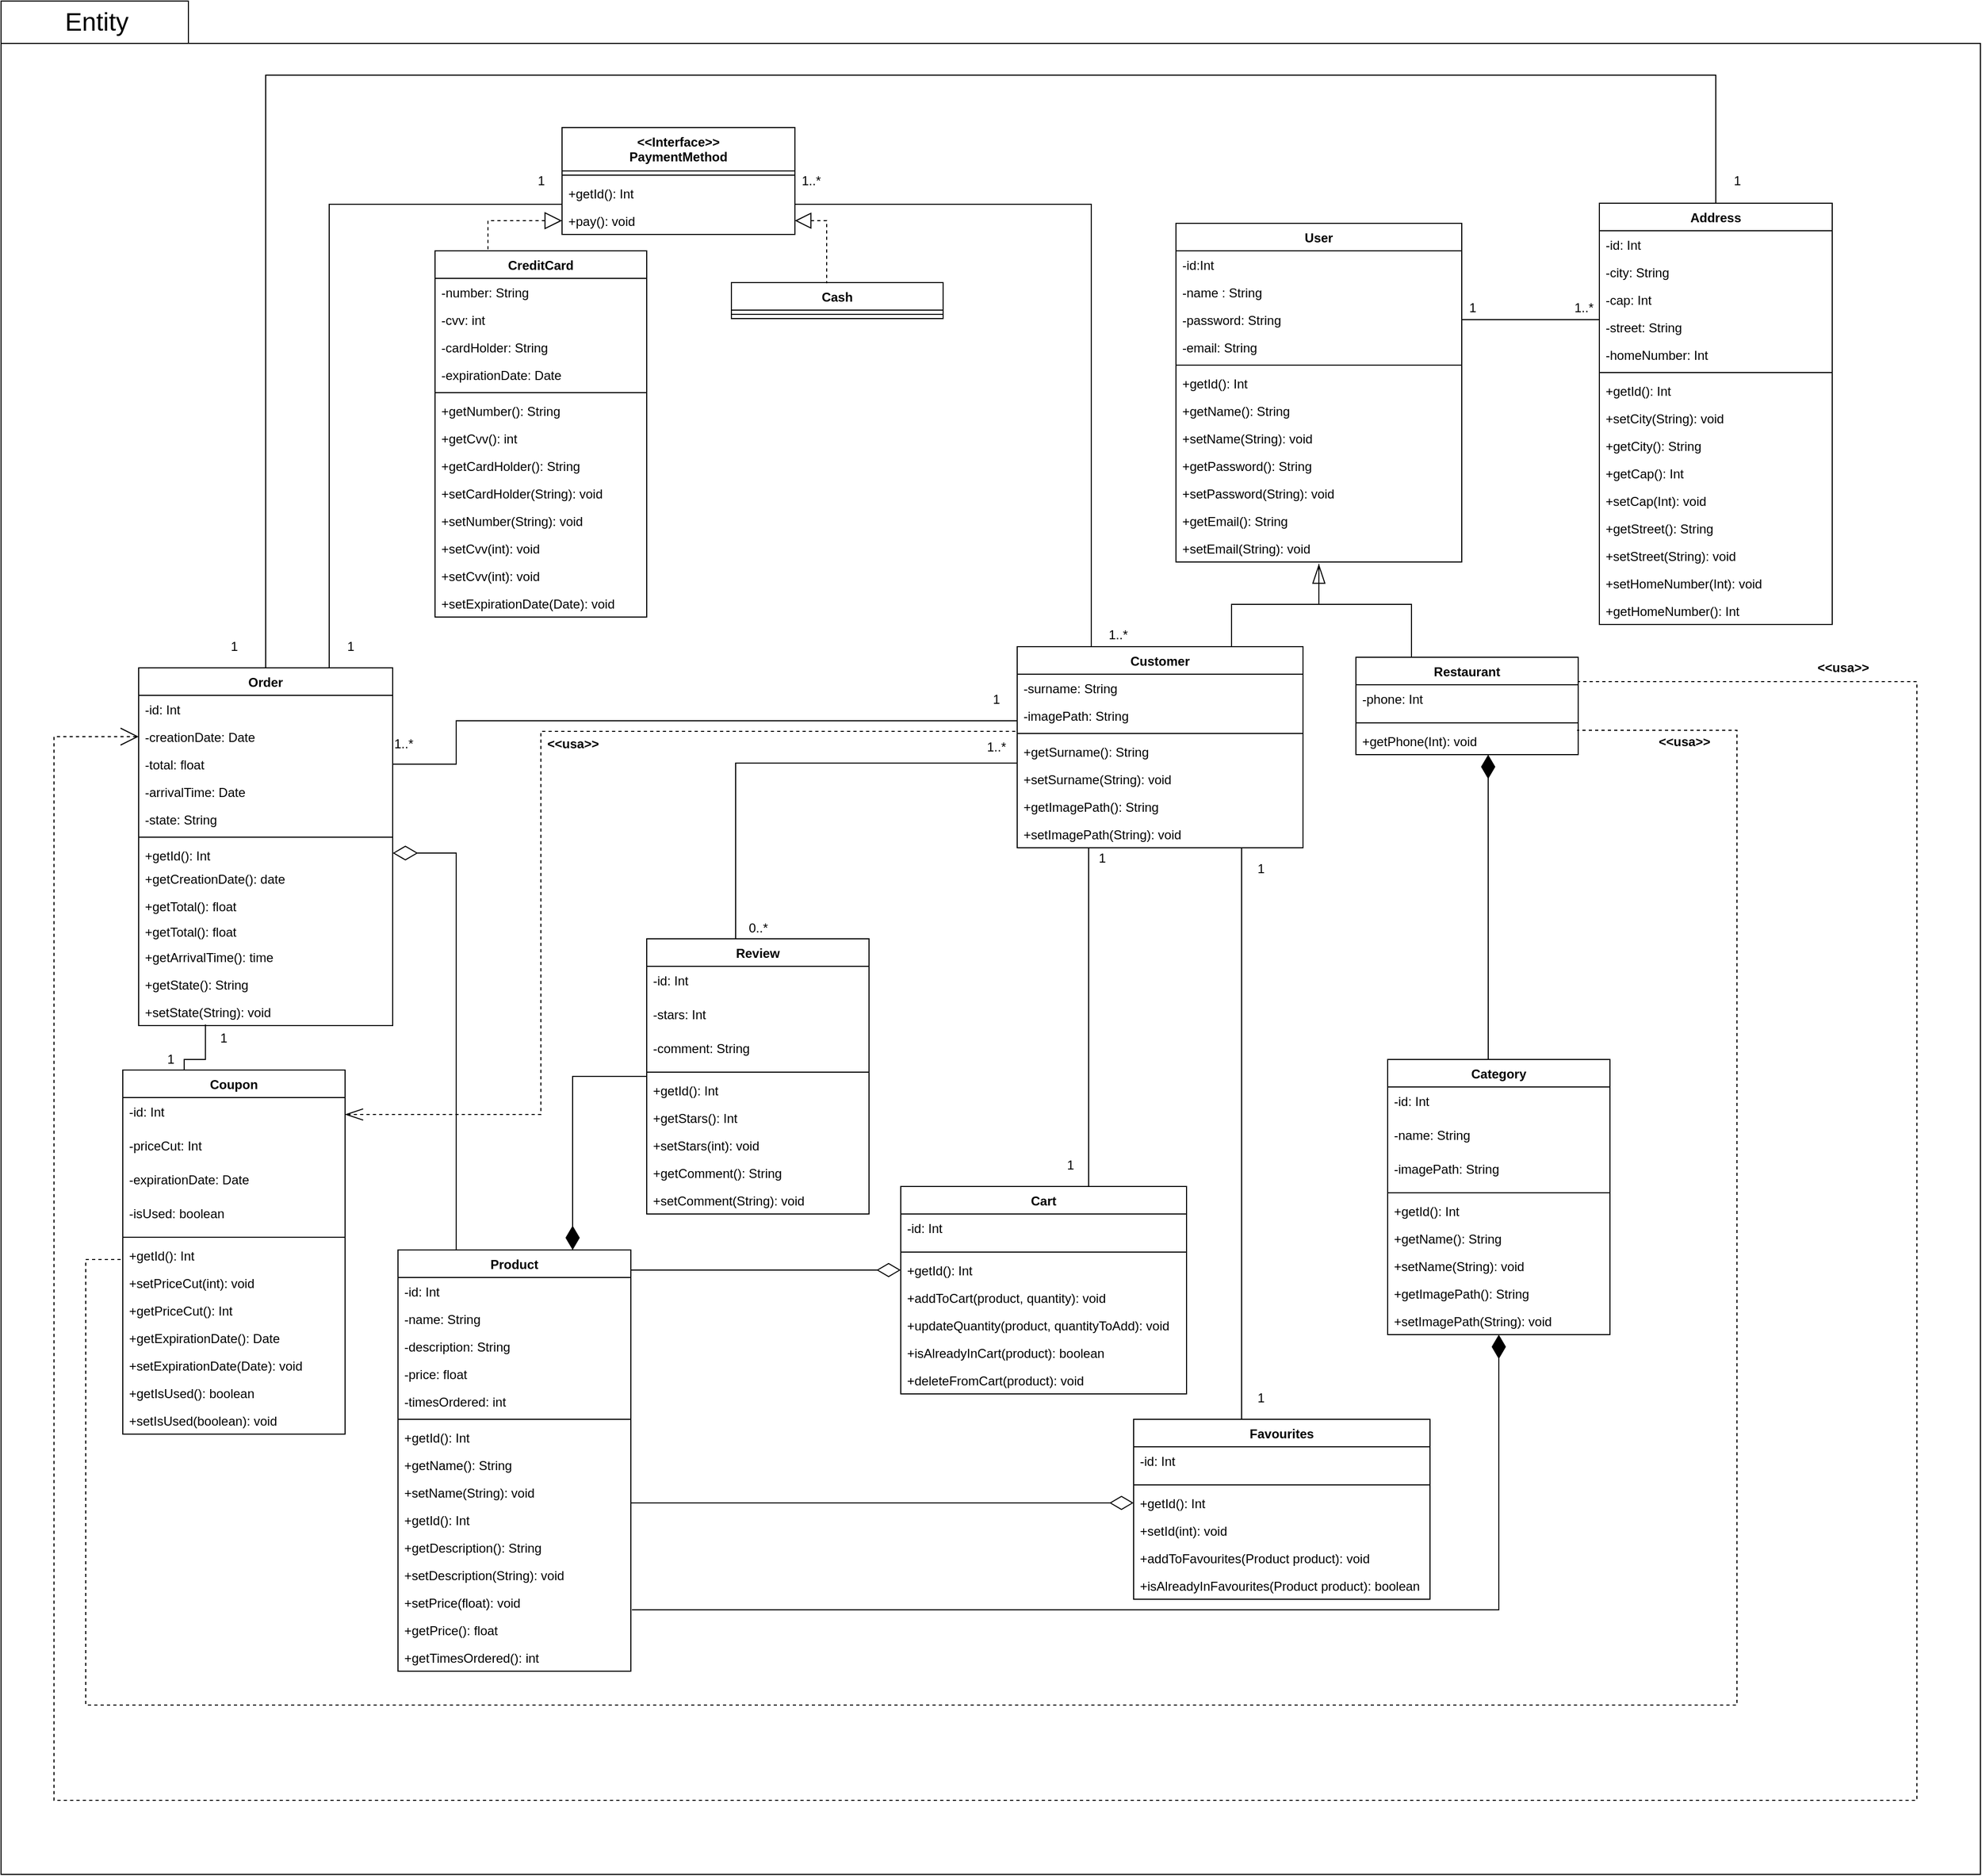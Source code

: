 <mxfile version="15.7.0" type="device"><diagram id="C5RBs43oDa-KdzZeNtuy" name="Page-1"><mxGraphModel dx="2896" dy="2450" grid="1" gridSize="10" guides="1" tooltips="1" connect="1" arrows="1" fold="1" page="0" pageScale="1" pageWidth="827" pageHeight="1169" math="0" shadow="0"><root><mxCell id="WIyWlLk6GJQsqaUBKTNV-0"/><mxCell id="WIyWlLk6GJQsqaUBKTNV-1" parent="WIyWlLk6GJQsqaUBKTNV-0"/><mxCell id="F5v6ZKaYEcbNupxB6Tyh-3" value="" style="shape=folder;fontStyle=1;tabWidth=100;tabHeight=40;tabPosition=left;html=1;boundedLbl=1;" parent="WIyWlLk6GJQsqaUBKTNV-1" vertex="1"><mxGeometry x="-110" y="-860" width="1870" height="1770" as="geometry"/></mxCell><mxCell id="Fzb35Lvc3CZ6Kefot4yk-19" style="edgeStyle=orthogonalEdgeStyle;rounded=0;orthogonalLoop=1;jettySize=auto;html=1;exitX=0.75;exitY=0;exitDx=0;exitDy=0;entryX=0;entryY=0.5;entryDx=0;entryDy=0;endArrow=none;endFill=0;endSize=20;" parent="WIyWlLk6GJQsqaUBKTNV-1" source="GqTeX3np5vWBJ3f2mtn9-4" target="GqTeX3np5vWBJ3f2mtn9-27" edge="1"><mxGeometry relative="1" as="geometry"><mxPoint x="420" y="-560" as="targetPoint"/><Array as="points"><mxPoint x="200" y="-668"/></Array></mxGeometry></mxCell><mxCell id="adU4z6qqeVt3We8xu6FI-11" style="edgeStyle=orthogonalEdgeStyle;rounded=0;orthogonalLoop=1;jettySize=auto;html=1;exitX=0.5;exitY=0;exitDx=0;exitDy=0;entryX=0.5;entryY=0;entryDx=0;entryDy=0;endArrow=none;endFill=0;" parent="WIyWlLk6GJQsqaUBKTNV-1" source="GqTeX3np5vWBJ3f2mtn9-4" target="UOLt_uFdu3Jr6GfLO_ts-16" edge="1"><mxGeometry relative="1" as="geometry"><Array as="points"><mxPoint x="140" y="-790"/><mxPoint x="1510" y="-790"/></Array></mxGeometry></mxCell><mxCell id="GqTeX3np5vWBJ3f2mtn9-4" value="Order &#10;" style="swimlane;fontStyle=1;align=center;verticalAlign=top;childLayout=stackLayout;horizontal=1;startSize=26;horizontalStack=0;resizeParent=1;resizeParentMax=0;resizeLast=0;collapsible=1;marginBottom=0;" parent="WIyWlLk6GJQsqaUBKTNV-1" vertex="1"><mxGeometry x="20" y="-230" width="240" height="338" as="geometry"/></mxCell><mxCell id="GqTeX3np5vWBJ3f2mtn9-5" value="-id: Int" style="text;strokeColor=none;fillColor=none;align=left;verticalAlign=top;spacingLeft=4;spacingRight=4;overflow=hidden;rotatable=0;points=[[0,0.5],[1,0.5]];portConstraint=eastwest;" parent="GqTeX3np5vWBJ3f2mtn9-4" vertex="1"><mxGeometry y="26" width="240" height="26" as="geometry"/></mxCell><mxCell id="GqTeX3np5vWBJ3f2mtn9-75" value="-creationDate: Date" style="text;strokeColor=none;fillColor=none;align=left;verticalAlign=top;spacingLeft=4;spacingRight=4;overflow=hidden;rotatable=0;points=[[0,0.5],[1,0.5]];portConstraint=eastwest;" parent="GqTeX3np5vWBJ3f2mtn9-4" vertex="1"><mxGeometry y="52" width="240" height="26" as="geometry"/></mxCell><mxCell id="GqTeX3np5vWBJ3f2mtn9-76" value="-total: float" style="text;strokeColor=none;fillColor=none;align=left;verticalAlign=top;spacingLeft=4;spacingRight=4;overflow=hidden;rotatable=0;points=[[0,0.5],[1,0.5]];portConstraint=eastwest;" parent="GqTeX3np5vWBJ3f2mtn9-4" vertex="1"><mxGeometry y="78" width="240" height="26" as="geometry"/></mxCell><mxCell id="GqTeX3np5vWBJ3f2mtn9-77" value="-arrivalTime: Date " style="text;strokeColor=none;fillColor=none;align=left;verticalAlign=top;spacingLeft=4;spacingRight=4;overflow=hidden;rotatable=0;points=[[0,0.5],[1,0.5]];portConstraint=eastwest;" parent="GqTeX3np5vWBJ3f2mtn9-4" vertex="1"><mxGeometry y="104" width="240" height="26" as="geometry"/></mxCell><mxCell id="zxzfDwwsUXTF7lnRhcTa-11" value="-state: String" style="text;strokeColor=none;fillColor=none;align=left;verticalAlign=top;spacingLeft=4;spacingRight=4;overflow=hidden;rotatable=0;points=[[0,0.5],[1,0.5]];portConstraint=eastwest;" parent="GqTeX3np5vWBJ3f2mtn9-4" vertex="1"><mxGeometry y="130" width="240" height="26" as="geometry"/></mxCell><mxCell id="GqTeX3np5vWBJ3f2mtn9-6" value="" style="line;strokeWidth=1;fillColor=none;align=left;verticalAlign=middle;spacingTop=-1;spacingLeft=3;spacingRight=3;rotatable=0;labelPosition=right;points=[];portConstraint=eastwest;" parent="GqTeX3np5vWBJ3f2mtn9-4" vertex="1"><mxGeometry y="156" width="240" height="8" as="geometry"/></mxCell><mxCell id="GqTeX3np5vWBJ3f2mtn9-7" value="+getId(): Int " style="text;strokeColor=none;fillColor=none;align=left;verticalAlign=top;spacingLeft=4;spacingRight=4;overflow=hidden;rotatable=0;points=[[0,0.5],[1,0.5]];portConstraint=eastwest;" parent="GqTeX3np5vWBJ3f2mtn9-4" vertex="1"><mxGeometry y="164" width="240" height="22" as="geometry"/></mxCell><mxCell id="GqTeX3np5vWBJ3f2mtn9-79" value="+getCreationDate(): date" style="text;strokeColor=none;fillColor=none;align=left;verticalAlign=top;spacingLeft=4;spacingRight=4;overflow=hidden;rotatable=0;points=[[0,0.5],[1,0.5]];portConstraint=eastwest;" parent="GqTeX3np5vWBJ3f2mtn9-4" vertex="1"><mxGeometry y="186" width="240" height="26" as="geometry"/></mxCell><mxCell id="UL_Fnl_c7LG71WC0d6Bs-0" value="+getTotal(): float" style="text;strokeColor=none;fillColor=none;align=left;verticalAlign=top;spacingLeft=4;spacingRight=4;overflow=hidden;rotatable=0;points=[[0,0.5],[1,0.5]];portConstraint=eastwest;" parent="GqTeX3np5vWBJ3f2mtn9-4" vertex="1"><mxGeometry y="212" width="240" height="24" as="geometry"/></mxCell><mxCell id="GqTeX3np5vWBJ3f2mtn9-80" value="+getTotal(): float" style="text;strokeColor=none;fillColor=none;align=left;verticalAlign=top;spacingLeft=4;spacingRight=4;overflow=hidden;rotatable=0;points=[[0,0.5],[1,0.5]];portConstraint=eastwest;" parent="GqTeX3np5vWBJ3f2mtn9-4" vertex="1"><mxGeometry y="236" width="240" height="24" as="geometry"/></mxCell><mxCell id="GqTeX3np5vWBJ3f2mtn9-81" value="+getArrivalTime(): time" style="text;strokeColor=none;fillColor=none;align=left;verticalAlign=top;spacingLeft=4;spacingRight=4;overflow=hidden;rotatable=0;points=[[0,0.5],[1,0.5]];portConstraint=eastwest;" parent="GqTeX3np5vWBJ3f2mtn9-4" vertex="1"><mxGeometry y="260" width="240" height="26" as="geometry"/></mxCell><mxCell id="zxzfDwwsUXTF7lnRhcTa-12" value="+getState(): String" style="text;strokeColor=none;fillColor=none;align=left;verticalAlign=top;spacingLeft=4;spacingRight=4;overflow=hidden;rotatable=0;points=[[0,0.5],[1,0.5]];portConstraint=eastwest;" parent="GqTeX3np5vWBJ3f2mtn9-4" vertex="1"><mxGeometry y="286" width="240" height="26" as="geometry"/></mxCell><mxCell id="zxzfDwwsUXTF7lnRhcTa-13" value="+setState(String): void" style="text;strokeColor=none;fillColor=none;align=left;verticalAlign=top;spacingLeft=4;spacingRight=4;overflow=hidden;rotatable=0;points=[[0,0.5],[1,0.5]];portConstraint=eastwest;" parent="GqTeX3np5vWBJ3f2mtn9-4" vertex="1"><mxGeometry y="312" width="240" height="26" as="geometry"/></mxCell><mxCell id="Fzb35Lvc3CZ6Kefot4yk-70" style="edgeStyle=orthogonalEdgeStyle;rounded=0;orthogonalLoop=1;jettySize=auto;html=1;exitX=0.75;exitY=0;exitDx=0;exitDy=0;endArrow=none;endFill=0;endSize=20;" parent="WIyWlLk6GJQsqaUBKTNV-1" source="GqTeX3np5vWBJ3f2mtn9-8" target="GqTeX3np5vWBJ3f2mtn9-67" edge="1"><mxGeometry relative="1" as="geometry"><mxPoint x="1040" y="-10" as="targetPoint"/><Array as="points"><mxPoint x="1062" y="490"/></Array></mxGeometry></mxCell><mxCell id="GqTeX3np5vWBJ3f2mtn9-8" value="Favourites &#10;" style="swimlane;fontStyle=1;align=center;verticalAlign=top;childLayout=stackLayout;horizontal=1;startSize=26;horizontalStack=0;resizeParent=1;resizeParentMax=0;resizeLast=0;collapsible=1;marginBottom=0;" parent="WIyWlLk6GJQsqaUBKTNV-1" vertex="1"><mxGeometry x="960" y="480" width="280" height="170" as="geometry"/></mxCell><mxCell id="GqTeX3np5vWBJ3f2mtn9-9" value="-id: Int" style="text;strokeColor=none;fillColor=none;align=left;verticalAlign=top;spacingLeft=4;spacingRight=4;overflow=hidden;rotatable=0;points=[[0,0.5],[1,0.5]];portConstraint=eastwest;" parent="GqTeX3np5vWBJ3f2mtn9-8" vertex="1"><mxGeometry y="26" width="280" height="32" as="geometry"/></mxCell><mxCell id="GqTeX3np5vWBJ3f2mtn9-10" value="" style="line;strokeWidth=1;fillColor=none;align=left;verticalAlign=middle;spacingTop=-1;spacingLeft=3;spacingRight=3;rotatable=0;labelPosition=right;points=[];portConstraint=eastwest;" parent="GqTeX3np5vWBJ3f2mtn9-8" vertex="1"><mxGeometry y="58" width="280" height="8" as="geometry"/></mxCell><mxCell id="GqTeX3np5vWBJ3f2mtn9-11" value="+getId(): Int" style="text;strokeColor=none;fillColor=none;align=left;verticalAlign=top;spacingLeft=4;spacingRight=4;overflow=hidden;rotatable=0;points=[[0,0.5],[1,0.5]];portConstraint=eastwest;" parent="GqTeX3np5vWBJ3f2mtn9-8" vertex="1"><mxGeometry y="66" width="280" height="26" as="geometry"/></mxCell><mxCell id="H0q5HouXe8oC09-w74jX-2" value="+setId(int): void" style="text;strokeColor=none;fillColor=none;align=left;verticalAlign=top;spacingLeft=4;spacingRight=4;overflow=hidden;rotatable=0;points=[[0,0.5],[1,0.5]];portConstraint=eastwest;" parent="GqTeX3np5vWBJ3f2mtn9-8" vertex="1"><mxGeometry y="92" width="280" height="26" as="geometry"/></mxCell><mxCell id="H0q5HouXe8oC09-w74jX-0" value="+addToFavourites(Product product): void" style="text;strokeColor=none;fillColor=none;align=left;verticalAlign=top;spacingLeft=4;spacingRight=4;overflow=hidden;rotatable=0;points=[[0,0.5],[1,0.5]];portConstraint=eastwest;" parent="GqTeX3np5vWBJ3f2mtn9-8" vertex="1"><mxGeometry y="118" width="280" height="26" as="geometry"/></mxCell><mxCell id="H0q5HouXe8oC09-w74jX-1" value="+isAlreadyInFavourites(Product product): boolean" style="text;strokeColor=none;fillColor=none;align=left;verticalAlign=top;spacingLeft=4;spacingRight=4;overflow=hidden;rotatable=0;points=[[0,0.5],[1,0.5]];portConstraint=eastwest;" parent="GqTeX3np5vWBJ3f2mtn9-8" vertex="1"><mxGeometry y="144" width="280" height="26" as="geometry"/></mxCell><mxCell id="GqTeX3np5vWBJ3f2mtn9-20" value="Customer" style="swimlane;fontStyle=1;align=center;verticalAlign=top;childLayout=stackLayout;horizontal=1;startSize=26;horizontalStack=0;resizeParent=1;resizeParentMax=0;resizeLast=0;collapsible=1;marginBottom=0;" parent="WIyWlLk6GJQsqaUBKTNV-1" vertex="1"><mxGeometry x="850" y="-250" width="270" height="190" as="geometry"/></mxCell><mxCell id="adU4z6qqeVt3We8xu6FI-7" value="-surname: String " style="text;strokeColor=none;fillColor=none;align=left;verticalAlign=top;spacingLeft=4;spacingRight=4;overflow=hidden;rotatable=0;points=[[0,0.5],[1,0.5]];portConstraint=eastwest;" parent="GqTeX3np5vWBJ3f2mtn9-20" vertex="1"><mxGeometry y="26" width="270" height="26" as="geometry"/></mxCell><mxCell id="GqTeX3np5vWBJ3f2mtn9-59" value="-imagePath: String " style="text;strokeColor=none;fillColor=none;align=left;verticalAlign=top;spacingLeft=4;spacingRight=4;overflow=hidden;rotatable=0;points=[[0,0.5],[1,0.5]];portConstraint=eastwest;" parent="GqTeX3np5vWBJ3f2mtn9-20" vertex="1"><mxGeometry y="52" width="270" height="26" as="geometry"/></mxCell><mxCell id="GqTeX3np5vWBJ3f2mtn9-22" value="" style="line;strokeWidth=1;fillColor=none;align=left;verticalAlign=middle;spacingTop=-1;spacingLeft=3;spacingRight=3;rotatable=0;labelPosition=right;points=[];portConstraint=eastwest;" parent="GqTeX3np5vWBJ3f2mtn9-20" vertex="1"><mxGeometry y="78" width="270" height="8" as="geometry"/></mxCell><mxCell id="GqTeX3np5vWBJ3f2mtn9-66" value="+getSurname(): String" style="text;strokeColor=none;fillColor=none;align=left;verticalAlign=top;spacingLeft=4;spacingRight=4;overflow=hidden;rotatable=0;points=[[0,0.5],[1,0.5]];portConstraint=eastwest;" parent="GqTeX3np5vWBJ3f2mtn9-20" vertex="1"><mxGeometry y="86" width="270" height="26" as="geometry"/></mxCell><mxCell id="adU4z6qqeVt3We8xu6FI-9" value="+setSurname(String): void" style="text;strokeColor=none;fillColor=none;align=left;verticalAlign=top;spacingLeft=4;spacingRight=4;overflow=hidden;rotatable=0;points=[[0,0.5],[1,0.5]];portConstraint=eastwest;" parent="GqTeX3np5vWBJ3f2mtn9-20" vertex="1"><mxGeometry y="112" width="270" height="26" as="geometry"/></mxCell><mxCell id="adU4z6qqeVt3We8xu6FI-10" value="+getImagePath(): String" style="text;strokeColor=none;fillColor=none;align=left;verticalAlign=top;spacingLeft=4;spacingRight=4;overflow=hidden;rotatable=0;points=[[0,0.5],[1,0.5]];portConstraint=eastwest;" parent="GqTeX3np5vWBJ3f2mtn9-20" vertex="1"><mxGeometry y="138" width="270" height="26" as="geometry"/></mxCell><mxCell id="GqTeX3np5vWBJ3f2mtn9-67" value="+setImagePath(String): void" style="text;strokeColor=none;fillColor=none;align=left;verticalAlign=top;spacingLeft=4;spacingRight=4;overflow=hidden;rotatable=0;points=[[0,0.5],[1,0.5]];portConstraint=eastwest;" parent="GqTeX3np5vWBJ3f2mtn9-20" vertex="1"><mxGeometry y="164" width="270" height="26" as="geometry"/></mxCell><mxCell id="pwKMEmTqr9qksqCE4d9E-66" style="edgeStyle=orthogonalEdgeStyle;rounded=0;orthogonalLoop=1;jettySize=auto;html=1;exitX=0;exitY=0.5;exitDx=0;exitDy=0;startArrow=block;startFill=0;endArrow=none;endFill=0;startSize=14;endSize=9;sourcePerimeterSpacing=5;targetPerimeterSpacing=17;strokeWidth=1;dashed=1;entryX=0.25;entryY=0;entryDx=0;entryDy=0;" parent="WIyWlLk6GJQsqaUBKTNV-1" source="xsm1RIn6JMlnm4a1eAhd-1" target="pwKMEmTqr9qksqCE4d9E-51" edge="1"><mxGeometry relative="1" as="geometry"><mxPoint x="420" y="-526" as="sourcePoint"/><mxPoint x="380" y="-440" as="targetPoint"/></mxGeometry></mxCell><mxCell id="GqTeX3np5vWBJ3f2mtn9-24" value="&lt;&lt;Interface&gt;&gt;&#10;PaymentMethod" style="swimlane;fontStyle=1;align=center;verticalAlign=top;childLayout=stackLayout;horizontal=1;startSize=41;horizontalStack=0;resizeParent=1;resizeParentMax=0;resizeLast=0;collapsible=1;marginBottom=0;" parent="WIyWlLk6GJQsqaUBKTNV-1" vertex="1"><mxGeometry x="420" y="-740.5" width="220" height="101" as="geometry"/></mxCell><mxCell id="GqTeX3np5vWBJ3f2mtn9-26" value="" style="line;strokeWidth=1;fillColor=none;align=left;verticalAlign=middle;spacingTop=-1;spacingLeft=3;spacingRight=3;rotatable=0;labelPosition=right;points=[];portConstraint=eastwest;" parent="GqTeX3np5vWBJ3f2mtn9-24" vertex="1"><mxGeometry y="41" width="220" height="8" as="geometry"/></mxCell><mxCell id="GqTeX3np5vWBJ3f2mtn9-27" value="+getId(): Int" style="text;strokeColor=none;fillColor=none;align=left;verticalAlign=top;spacingLeft=4;spacingRight=4;overflow=hidden;rotatable=0;points=[[0,0.5],[1,0.5]];portConstraint=eastwest;" parent="GqTeX3np5vWBJ3f2mtn9-24" vertex="1"><mxGeometry y="49" width="220" height="26" as="geometry"/></mxCell><mxCell id="xsm1RIn6JMlnm4a1eAhd-1" value="+pay(): void" style="text;strokeColor=none;fillColor=none;align=left;verticalAlign=top;spacingLeft=4;spacingRight=4;overflow=hidden;rotatable=0;points=[[0,0.5],[1,0.5]];portConstraint=eastwest;" parent="GqTeX3np5vWBJ3f2mtn9-24" vertex="1"><mxGeometry y="75" width="220" height="26" as="geometry"/></mxCell><mxCell id="YqrqfRTij7B3wuzIpThq-54" style="edgeStyle=orthogonalEdgeStyle;rounded=0;orthogonalLoop=1;jettySize=auto;html=1;exitX=0.75;exitY=0;exitDx=0;exitDy=0;entryX=0;entryY=0.5;entryDx=0;entryDy=0;startArrow=diamondThin;startFill=1;endArrow=none;endFill=0;startSize=20;endSize=30;sourcePerimeterSpacing=30;targetPerimeterSpacing=30;strokeWidth=1;" parent="WIyWlLk6GJQsqaUBKTNV-1" source="UOLt_uFdu3Jr6GfLO_ts-5" target="YqrqfRTij7B3wuzIpThq-47" edge="1"><mxGeometry relative="1" as="geometry"/></mxCell><mxCell id="pwKMEmTqr9qksqCE4d9E-35" style="edgeStyle=orthogonalEdgeStyle;rounded=0;orthogonalLoop=1;jettySize=auto;html=1;entryX=1;entryY=0.5;entryDx=0;entryDy=0;startArrow=none;startFill=0;endArrow=diamondThin;endFill=0;startSize=14;endSize=21;sourcePerimeterSpacing=5;targetPerimeterSpacing=17;strokeWidth=1;exitX=0.25;exitY=0;exitDx=0;exitDy=0;" parent="WIyWlLk6GJQsqaUBKTNV-1" source="UOLt_uFdu3Jr6GfLO_ts-5" target="GqTeX3np5vWBJ3f2mtn9-7" edge="1"><mxGeometry relative="1" as="geometry"><mxPoint x="330" y="310" as="sourcePoint"/></mxGeometry></mxCell><mxCell id="UOLt_uFdu3Jr6GfLO_ts-5" value="Product" style="swimlane;fontStyle=1;align=center;verticalAlign=top;childLayout=stackLayout;horizontal=1;startSize=26;horizontalStack=0;resizeParent=1;resizeParentMax=0;resizeLast=0;collapsible=1;marginBottom=0;" parent="WIyWlLk6GJQsqaUBKTNV-1" vertex="1"><mxGeometry x="265" y="320" width="220" height="398" as="geometry"/></mxCell><mxCell id="UOLt_uFdu3Jr6GfLO_ts-6" value="-id: Int &#10;" style="text;strokeColor=none;fillColor=none;align=left;verticalAlign=top;spacingLeft=4;spacingRight=4;overflow=hidden;rotatable=0;points=[[0,0.5],[1,0.5]];portConstraint=eastwest;" parent="UOLt_uFdu3Jr6GfLO_ts-5" vertex="1"><mxGeometry y="26" width="220" height="26" as="geometry"/></mxCell><mxCell id="UOLt_uFdu3Jr6GfLO_ts-7" value="-name: String" style="text;strokeColor=none;fillColor=none;align=left;verticalAlign=top;spacingLeft=4;spacingRight=4;overflow=hidden;rotatable=0;points=[[0,0.5],[1,0.5]];portConstraint=eastwest;" parent="UOLt_uFdu3Jr6GfLO_ts-5" vertex="1"><mxGeometry y="52" width="220" height="26" as="geometry"/></mxCell><mxCell id="zxzfDwwsUXTF7lnRhcTa-7" value="-description: String" style="text;strokeColor=none;fillColor=none;align=left;verticalAlign=top;spacingLeft=4;spacingRight=4;overflow=hidden;rotatable=0;points=[[0,0.5],[1,0.5]];portConstraint=eastwest;" parent="UOLt_uFdu3Jr6GfLO_ts-5" vertex="1"><mxGeometry y="78" width="220" height="26" as="geometry"/></mxCell><mxCell id="8r_tgPG-cqA7dgiEYuzV-21" value="-price: float" style="text;strokeColor=none;fillColor=none;align=left;verticalAlign=top;spacingLeft=4;spacingRight=4;overflow=hidden;rotatable=0;points=[[0,0.5],[1,0.5]];portConstraint=eastwest;" parent="UOLt_uFdu3Jr6GfLO_ts-5" vertex="1"><mxGeometry y="104" width="220" height="26" as="geometry"/></mxCell><mxCell id="UOLt_uFdu3Jr6GfLO_ts-12" value="-timesOrdered: int" style="text;strokeColor=none;fillColor=none;align=left;verticalAlign=top;spacingLeft=4;spacingRight=4;overflow=hidden;rotatable=0;points=[[0,0.5],[1,0.5]];portConstraint=eastwest;" parent="UOLt_uFdu3Jr6GfLO_ts-5" vertex="1"><mxGeometry y="130" width="220" height="26" as="geometry"/></mxCell><mxCell id="UOLt_uFdu3Jr6GfLO_ts-8" value="" style="line;strokeWidth=1;fillColor=none;align=left;verticalAlign=middle;spacingTop=-1;spacingLeft=3;spacingRight=3;rotatable=0;labelPosition=right;points=[];portConstraint=eastwest;" parent="UOLt_uFdu3Jr6GfLO_ts-5" vertex="1"><mxGeometry y="156" width="220" height="8" as="geometry"/></mxCell><mxCell id="UOLt_uFdu3Jr6GfLO_ts-9" value="+getId(): Int" style="text;strokeColor=none;fillColor=none;align=left;verticalAlign=top;spacingLeft=4;spacingRight=4;overflow=hidden;rotatable=0;points=[[0,0.5],[1,0.5]];portConstraint=eastwest;" parent="UOLt_uFdu3Jr6GfLO_ts-5" vertex="1"><mxGeometry y="164" width="220" height="26" as="geometry"/></mxCell><mxCell id="xsm1RIn6JMlnm4a1eAhd-2" value="+getName(): String" style="text;strokeColor=none;fillColor=none;align=left;verticalAlign=top;spacingLeft=4;spacingRight=4;overflow=hidden;rotatable=0;points=[[0,0.5],[1,0.5]];portConstraint=eastwest;" parent="UOLt_uFdu3Jr6GfLO_ts-5" vertex="1"><mxGeometry y="190" width="220" height="26" as="geometry"/></mxCell><mxCell id="UOLt_uFdu3Jr6GfLO_ts-10" value="+setName(String): void" style="text;strokeColor=none;fillColor=none;align=left;verticalAlign=top;spacingLeft=4;spacingRight=4;overflow=hidden;rotatable=0;points=[[0,0.5],[1,0.5]];portConstraint=eastwest;" parent="UOLt_uFdu3Jr6GfLO_ts-5" vertex="1"><mxGeometry y="216" width="220" height="26" as="geometry"/></mxCell><mxCell id="UOLt_uFdu3Jr6GfLO_ts-11" value="+getId(): Int" style="text;strokeColor=none;fillColor=none;align=left;verticalAlign=top;spacingLeft=4;spacingRight=4;overflow=hidden;rotatable=0;points=[[0,0.5],[1,0.5]];portConstraint=eastwest;" parent="UOLt_uFdu3Jr6GfLO_ts-5" vertex="1"><mxGeometry y="242" width="220" height="26" as="geometry"/></mxCell><mxCell id="UOLt_uFdu3Jr6GfLO_ts-13" value="+getDescription(): String&#10;" style="text;strokeColor=none;fillColor=none;align=left;verticalAlign=top;spacingLeft=4;spacingRight=4;overflow=hidden;rotatable=0;points=[[0,0.5],[1,0.5]];portConstraint=eastwest;" parent="UOLt_uFdu3Jr6GfLO_ts-5" vertex="1"><mxGeometry y="268" width="220" height="26" as="geometry"/></mxCell><mxCell id="UOLt_uFdu3Jr6GfLO_ts-14" value="+setDescription(String): void" style="text;strokeColor=none;fillColor=none;align=left;verticalAlign=top;spacingLeft=4;spacingRight=4;overflow=hidden;rotatable=0;points=[[0,0.5],[1,0.5]];portConstraint=eastwest;" parent="UOLt_uFdu3Jr6GfLO_ts-5" vertex="1"><mxGeometry y="294" width="220" height="26" as="geometry"/></mxCell><mxCell id="zxzfDwwsUXTF7lnRhcTa-8" value="+setPrice(float): void" style="text;strokeColor=none;fillColor=none;align=left;verticalAlign=top;spacingLeft=4;spacingRight=4;overflow=hidden;rotatable=0;points=[[0,0.5],[1,0.5]];portConstraint=eastwest;" parent="UOLt_uFdu3Jr6GfLO_ts-5" vertex="1"><mxGeometry y="320" width="220" height="26" as="geometry"/></mxCell><mxCell id="zxzfDwwsUXTF7lnRhcTa-10" value="+getPrice(): float" style="text;strokeColor=none;fillColor=none;align=left;verticalAlign=top;spacingLeft=4;spacingRight=4;overflow=hidden;rotatable=0;points=[[0,0.5],[1,0.5]];portConstraint=eastwest;" parent="UOLt_uFdu3Jr6GfLO_ts-5" vertex="1"><mxGeometry y="346" width="220" height="26" as="geometry"/></mxCell><mxCell id="8r_tgPG-cqA7dgiEYuzV-22" value="+getTimesOrdered(): int" style="text;strokeColor=none;fillColor=none;align=left;verticalAlign=top;spacingLeft=4;spacingRight=4;overflow=hidden;rotatable=0;points=[[0,0.5],[1,0.5]];portConstraint=eastwest;" parent="UOLt_uFdu3Jr6GfLO_ts-5" vertex="1"><mxGeometry y="372" width="220" height="26" as="geometry"/></mxCell><mxCell id="UOLt_uFdu3Jr6GfLO_ts-16" value="Address" style="swimlane;fontStyle=1;align=center;verticalAlign=top;childLayout=stackLayout;horizontal=1;startSize=26;horizontalStack=0;resizeParent=1;resizeParentMax=0;resizeLast=0;collapsible=1;marginBottom=0;" parent="WIyWlLk6GJQsqaUBKTNV-1" vertex="1"><mxGeometry x="1400" y="-669" width="220" height="398" as="geometry"/></mxCell><mxCell id="UOLt_uFdu3Jr6GfLO_ts-18" value="-id: Int" style="text;strokeColor=none;fillColor=none;align=left;verticalAlign=top;spacingLeft=4;spacingRight=4;overflow=hidden;rotatable=0;points=[[0,0.5],[1,0.5]];portConstraint=eastwest;" parent="UOLt_uFdu3Jr6GfLO_ts-16" vertex="1"><mxGeometry y="26" width="220" height="26" as="geometry"/></mxCell><mxCell id="xsm1RIn6JMlnm4a1eAhd-7" value="-city: String" style="text;strokeColor=none;fillColor=none;align=left;verticalAlign=top;spacingLeft=4;spacingRight=4;overflow=hidden;rotatable=0;points=[[0,0.5],[1,0.5]];portConstraint=eastwest;" parent="UOLt_uFdu3Jr6GfLO_ts-16" vertex="1"><mxGeometry y="52" width="220" height="26" as="geometry"/></mxCell><mxCell id="UOLt_uFdu3Jr6GfLO_ts-23" value="-cap: Int" style="text;strokeColor=none;fillColor=none;align=left;verticalAlign=top;spacingLeft=4;spacingRight=4;overflow=hidden;rotatable=0;points=[[0,0.5],[1,0.5]];portConstraint=eastwest;" parent="UOLt_uFdu3Jr6GfLO_ts-16" vertex="1"><mxGeometry y="78" width="220" height="26" as="geometry"/></mxCell><mxCell id="UOLt_uFdu3Jr6GfLO_ts-24" value="-street: String" style="text;strokeColor=none;fillColor=none;align=left;verticalAlign=top;spacingLeft=4;spacingRight=4;overflow=hidden;rotatable=0;points=[[0,0.5],[1,0.5]];portConstraint=eastwest;" parent="UOLt_uFdu3Jr6GfLO_ts-16" vertex="1"><mxGeometry y="104" width="220" height="26" as="geometry"/></mxCell><mxCell id="HK6q_oaCn603mDxl4rKP-2" value="-homeNumber: Int" style="text;strokeColor=none;fillColor=none;align=left;verticalAlign=top;spacingLeft=4;spacingRight=4;overflow=hidden;rotatable=0;points=[[0,0.5],[1,0.5]];portConstraint=eastwest;" parent="UOLt_uFdu3Jr6GfLO_ts-16" vertex="1"><mxGeometry y="130" width="220" height="26" as="geometry"/></mxCell><mxCell id="UOLt_uFdu3Jr6GfLO_ts-19" value="" style="line;strokeWidth=1;fillColor=none;align=left;verticalAlign=middle;spacingTop=-1;spacingLeft=3;spacingRight=3;rotatable=0;labelPosition=right;points=[];portConstraint=eastwest;" parent="UOLt_uFdu3Jr6GfLO_ts-16" vertex="1"><mxGeometry y="156" width="220" height="8" as="geometry"/></mxCell><mxCell id="UOLt_uFdu3Jr6GfLO_ts-27" value="+getId(): Int" style="text;strokeColor=none;fillColor=none;align=left;verticalAlign=top;spacingLeft=4;spacingRight=4;overflow=hidden;rotatable=0;points=[[0,0.5],[1,0.5]];portConstraint=eastwest;" parent="UOLt_uFdu3Jr6GfLO_ts-16" vertex="1"><mxGeometry y="164" width="220" height="26" as="geometry"/></mxCell><mxCell id="xsm1RIn6JMlnm4a1eAhd-8" value="+setCity(String): void" style="text;strokeColor=none;fillColor=none;align=left;verticalAlign=top;spacingLeft=4;spacingRight=4;overflow=hidden;rotatable=0;points=[[0,0.5],[1,0.5]];portConstraint=eastwest;" parent="UOLt_uFdu3Jr6GfLO_ts-16" vertex="1"><mxGeometry y="190" width="220" height="26" as="geometry"/></mxCell><mxCell id="UOLt_uFdu3Jr6GfLO_ts-22" value="+getCity(): String&#10;" style="text;strokeColor=none;fillColor=none;align=left;verticalAlign=top;spacingLeft=4;spacingRight=4;overflow=hidden;rotatable=0;points=[[0,0.5],[1,0.5]];portConstraint=eastwest;" parent="UOLt_uFdu3Jr6GfLO_ts-16" vertex="1"><mxGeometry y="216" width="220" height="26" as="geometry"/></mxCell><mxCell id="UOLt_uFdu3Jr6GfLO_ts-26" value="+getCap(): Int" style="text;strokeColor=none;fillColor=none;align=left;verticalAlign=top;spacingLeft=4;spacingRight=4;overflow=hidden;rotatable=0;points=[[0,0.5],[1,0.5]];portConstraint=eastwest;" parent="UOLt_uFdu3Jr6GfLO_ts-16" vertex="1"><mxGeometry y="242" width="220" height="26" as="geometry"/></mxCell><mxCell id="UOLt_uFdu3Jr6GfLO_ts-28" value="+setCap(Int): void " style="text;strokeColor=none;fillColor=none;align=left;verticalAlign=top;spacingLeft=4;spacingRight=4;overflow=hidden;rotatable=0;points=[[0,0.5],[1,0.5]];portConstraint=eastwest;" parent="UOLt_uFdu3Jr6GfLO_ts-16" vertex="1"><mxGeometry y="268" width="220" height="26" as="geometry"/></mxCell><mxCell id="UOLt_uFdu3Jr6GfLO_ts-29" value="+getStreet(): String" style="text;strokeColor=none;fillColor=none;align=left;verticalAlign=top;spacingLeft=4;spacingRight=4;overflow=hidden;rotatable=0;points=[[0,0.5],[1,0.5]];portConstraint=eastwest;" parent="UOLt_uFdu3Jr6GfLO_ts-16" vertex="1"><mxGeometry y="294" width="220" height="26" as="geometry"/></mxCell><mxCell id="UOLt_uFdu3Jr6GfLO_ts-30" value="+setStreet(String): void" style="text;strokeColor=none;fillColor=none;align=left;verticalAlign=top;spacingLeft=4;spacingRight=4;overflow=hidden;rotatable=0;points=[[0,0.5],[1,0.5]];portConstraint=eastwest;" parent="UOLt_uFdu3Jr6GfLO_ts-16" vertex="1"><mxGeometry y="320" width="220" height="26" as="geometry"/></mxCell><mxCell id="HK6q_oaCn603mDxl4rKP-4" value="+setHomeNumber(Int): void" style="text;strokeColor=none;fillColor=none;align=left;verticalAlign=top;spacingLeft=4;spacingRight=4;overflow=hidden;rotatable=0;points=[[0,0.5],[1,0.5]];portConstraint=eastwest;" parent="UOLt_uFdu3Jr6GfLO_ts-16" vertex="1"><mxGeometry y="346" width="220" height="26" as="geometry"/></mxCell><mxCell id="HK6q_oaCn603mDxl4rKP-5" value="+getHomeNumber(): Int" style="text;strokeColor=none;fillColor=none;align=left;verticalAlign=top;spacingLeft=4;spacingRight=4;overflow=hidden;rotatable=0;points=[[0,0.5],[1,0.5]];portConstraint=eastwest;" parent="UOLt_uFdu3Jr6GfLO_ts-16" vertex="1"><mxGeometry y="372" width="220" height="26" as="geometry"/></mxCell><mxCell id="Fzb35Lvc3CZ6Kefot4yk-34" style="edgeStyle=orthogonalEdgeStyle;rounded=0;orthogonalLoop=1;jettySize=auto;html=1;exitX=0.25;exitY=0;exitDx=0;exitDy=0;endArrow=diamondThin;endFill=1;endSize=20;entryX=0.595;entryY=1;entryDx=0;entryDy=0;entryPerimeter=0;" parent="WIyWlLk6GJQsqaUBKTNV-1" source="UOLt_uFdu3Jr6GfLO_ts-31" target="zxzfDwwsUXTF7lnRhcTa-6" edge="1"><mxGeometry relative="1" as="geometry"><mxPoint x="1275.29" y="346.988" as="targetPoint"/><Array as="points"><mxPoint x="1295" y="140"/></Array></mxGeometry></mxCell><mxCell id="UOLt_uFdu3Jr6GfLO_ts-31" value="Category" style="swimlane;fontStyle=1;align=center;verticalAlign=top;childLayout=stackLayout;horizontal=1;startSize=26;horizontalStack=0;resizeParent=1;resizeParentMax=0;resizeLast=0;collapsible=1;marginBottom=0;" parent="WIyWlLk6GJQsqaUBKTNV-1" vertex="1"><mxGeometry x="1200" y="140" width="210" height="260" as="geometry"/></mxCell><mxCell id="UOLt_uFdu3Jr6GfLO_ts-32" value="-id: Int" style="text;strokeColor=none;fillColor=none;align=left;verticalAlign=top;spacingLeft=4;spacingRight=4;overflow=hidden;rotatable=0;points=[[0,0.5],[1,0.5]];portConstraint=eastwest;" parent="UOLt_uFdu3Jr6GfLO_ts-31" vertex="1"><mxGeometry y="26" width="210" height="32" as="geometry"/></mxCell><mxCell id="UOLt_uFdu3Jr6GfLO_ts-35" value="-name: String" style="text;strokeColor=none;fillColor=none;align=left;verticalAlign=top;spacingLeft=4;spacingRight=4;overflow=hidden;rotatable=0;points=[[0,0.5],[1,0.5]];portConstraint=eastwest;" parent="UOLt_uFdu3Jr6GfLO_ts-31" vertex="1"><mxGeometry y="58" width="210" height="32" as="geometry"/></mxCell><mxCell id="adU4z6qqeVt3We8xu6FI-16" value="-imagePath: String" style="text;strokeColor=none;fillColor=none;align=left;verticalAlign=top;spacingLeft=4;spacingRight=4;overflow=hidden;rotatable=0;points=[[0,0.5],[1,0.5]];portConstraint=eastwest;" parent="UOLt_uFdu3Jr6GfLO_ts-31" vertex="1"><mxGeometry y="90" width="210" height="32" as="geometry"/></mxCell><mxCell id="UOLt_uFdu3Jr6GfLO_ts-33" value="" style="line;strokeWidth=1;fillColor=none;align=left;verticalAlign=middle;spacingTop=-1;spacingLeft=3;spacingRight=3;rotatable=0;labelPosition=right;points=[];portConstraint=eastwest;" parent="UOLt_uFdu3Jr6GfLO_ts-31" vertex="1"><mxGeometry y="122" width="210" height="8" as="geometry"/></mxCell><mxCell id="UOLt_uFdu3Jr6GfLO_ts-34" value="+getId(): Int&#10;" style="text;strokeColor=none;fillColor=none;align=left;verticalAlign=top;spacingLeft=4;spacingRight=4;overflow=hidden;rotatable=0;points=[[0,0.5],[1,0.5]];portConstraint=eastwest;" parent="UOLt_uFdu3Jr6GfLO_ts-31" vertex="1"><mxGeometry y="130" width="210" height="26" as="geometry"/></mxCell><mxCell id="UOLt_uFdu3Jr6GfLO_ts-36" value="+getName(): String&#10;" style="text;strokeColor=none;fillColor=none;align=left;verticalAlign=top;spacingLeft=4;spacingRight=4;overflow=hidden;rotatable=0;points=[[0,0.5],[1,0.5]];portConstraint=eastwest;" parent="UOLt_uFdu3Jr6GfLO_ts-31" vertex="1"><mxGeometry y="156" width="210" height="26" as="geometry"/></mxCell><mxCell id="UOLt_uFdu3Jr6GfLO_ts-37" value="+setName(String): void" style="text;strokeColor=none;fillColor=none;align=left;verticalAlign=top;spacingLeft=4;spacingRight=4;overflow=hidden;rotatable=0;points=[[0,0.5],[1,0.5]];portConstraint=eastwest;" parent="UOLt_uFdu3Jr6GfLO_ts-31" vertex="1"><mxGeometry y="182" width="210" height="26" as="geometry"/></mxCell><mxCell id="adU4z6qqeVt3We8xu6FI-17" value="+getImagePath(): String" style="text;strokeColor=none;fillColor=none;align=left;verticalAlign=top;spacingLeft=4;spacingRight=4;overflow=hidden;rotatable=0;points=[[0,0.5],[1,0.5]];portConstraint=eastwest;" parent="UOLt_uFdu3Jr6GfLO_ts-31" vertex="1"><mxGeometry y="208" width="210" height="26" as="geometry"/></mxCell><mxCell id="adU4z6qqeVt3We8xu6FI-18" value="+setImagePath(String): void" style="text;strokeColor=none;fillColor=none;align=left;verticalAlign=top;spacingLeft=4;spacingRight=4;overflow=hidden;rotatable=0;points=[[0,0.5],[1,0.5]];portConstraint=eastwest;" parent="UOLt_uFdu3Jr6GfLO_ts-31" vertex="1"><mxGeometry y="234" width="210" height="26" as="geometry"/></mxCell><mxCell id="pwKMEmTqr9qksqCE4d9E-68" style="edgeStyle=orthogonalEdgeStyle;rounded=0;orthogonalLoop=1;jettySize=auto;html=1;exitX=0.25;exitY=0;exitDx=0;exitDy=0;entryX=0.263;entryY=0.962;entryDx=0;entryDy=0;startArrow=none;startFill=0;endArrow=none;endFill=0;startSize=7;endSize=9;sourcePerimeterSpacing=5;targetPerimeterSpacing=17;strokeWidth=1;entryPerimeter=0;" parent="WIyWlLk6GJQsqaUBKTNV-1" source="UOLt_uFdu3Jr6GfLO_ts-38" target="zxzfDwwsUXTF7lnRhcTa-13" edge="1"><mxGeometry relative="1" as="geometry"><Array as="points"><mxPoint x="63" y="140"/><mxPoint x="83" y="140"/></Array></mxGeometry></mxCell><mxCell id="UOLt_uFdu3Jr6GfLO_ts-38" value="Coupon" style="swimlane;fontStyle=1;align=center;verticalAlign=top;childLayout=stackLayout;horizontal=1;startSize=26;horizontalStack=0;resizeParent=1;resizeParentMax=0;resizeLast=0;collapsible=1;marginBottom=0;" parent="WIyWlLk6GJQsqaUBKTNV-1" vertex="1"><mxGeometry x="5" y="150" width="210" height="344" as="geometry"/></mxCell><mxCell id="UOLt_uFdu3Jr6GfLO_ts-39" value="-id: Int" style="text;strokeColor=none;fillColor=none;align=left;verticalAlign=top;spacingLeft=4;spacingRight=4;overflow=hidden;rotatable=0;points=[[0,0.5],[1,0.5]];portConstraint=eastwest;" parent="UOLt_uFdu3Jr6GfLO_ts-38" vertex="1"><mxGeometry y="26" width="210" height="32" as="geometry"/></mxCell><mxCell id="UOLt_uFdu3Jr6GfLO_ts-42" value="-priceCut: Int" style="text;strokeColor=none;fillColor=none;align=left;verticalAlign=top;spacingLeft=4;spacingRight=4;overflow=hidden;rotatable=0;points=[[0,0.5],[1,0.5]];portConstraint=eastwest;" parent="UOLt_uFdu3Jr6GfLO_ts-38" vertex="1"><mxGeometry y="58" width="210" height="32" as="geometry"/></mxCell><mxCell id="sWLnJ5x30iGT4s16svrq-0" value="-expirationDate: Date" style="text;strokeColor=none;fillColor=none;align=left;verticalAlign=top;spacingLeft=4;spacingRight=4;overflow=hidden;rotatable=0;points=[[0,0.5],[1,0.5]];portConstraint=eastwest;" parent="UOLt_uFdu3Jr6GfLO_ts-38" vertex="1"><mxGeometry y="90" width="210" height="32" as="geometry"/></mxCell><mxCell id="pwKMEmTqr9qksqCE4d9E-31" value="-isUsed: boolean" style="text;strokeColor=none;fillColor=none;align=left;verticalAlign=top;spacingLeft=4;spacingRight=4;overflow=hidden;rotatable=0;points=[[0,0.5],[1,0.5]];portConstraint=eastwest;" parent="UOLt_uFdu3Jr6GfLO_ts-38" vertex="1"><mxGeometry y="122" width="210" height="32" as="geometry"/></mxCell><mxCell id="UOLt_uFdu3Jr6GfLO_ts-40" value="" style="line;strokeWidth=1;fillColor=none;align=left;verticalAlign=middle;spacingTop=-1;spacingLeft=3;spacingRight=3;rotatable=0;labelPosition=right;points=[];portConstraint=eastwest;" parent="UOLt_uFdu3Jr6GfLO_ts-38" vertex="1"><mxGeometry y="154" width="210" height="8" as="geometry"/></mxCell><mxCell id="UOLt_uFdu3Jr6GfLO_ts-41" value="+getId(): Int" style="text;strokeColor=none;fillColor=none;align=left;verticalAlign=top;spacingLeft=4;spacingRight=4;overflow=hidden;rotatable=0;points=[[0,0.5],[1,0.5]];portConstraint=eastwest;" parent="UOLt_uFdu3Jr6GfLO_ts-38" vertex="1"><mxGeometry y="162" width="210" height="26" as="geometry"/></mxCell><mxCell id="UOLt_uFdu3Jr6GfLO_ts-44" value="+setPriceCut(int): void" style="text;strokeColor=none;fillColor=none;align=left;verticalAlign=top;spacingLeft=4;spacingRight=4;overflow=hidden;rotatable=0;points=[[0,0.5],[1,0.5]];portConstraint=eastwest;" parent="UOLt_uFdu3Jr6GfLO_ts-38" vertex="1"><mxGeometry y="188" width="210" height="26" as="geometry"/></mxCell><mxCell id="pwKMEmTqr9qksqCE4d9E-32" value="+getPriceCut(): Int" style="text;strokeColor=none;fillColor=none;align=left;verticalAlign=top;spacingLeft=4;spacingRight=4;overflow=hidden;rotatable=0;points=[[0,0.5],[1,0.5]];portConstraint=eastwest;" parent="UOLt_uFdu3Jr6GfLO_ts-38" vertex="1"><mxGeometry y="214" width="210" height="26" as="geometry"/></mxCell><mxCell id="pwKMEmTqr9qksqCE4d9E-33" value="+getExpirationDate(): Date" style="text;strokeColor=none;fillColor=none;align=left;verticalAlign=top;spacingLeft=4;spacingRight=4;overflow=hidden;rotatable=0;points=[[0,0.5],[1,0.5]];portConstraint=eastwest;" parent="UOLt_uFdu3Jr6GfLO_ts-38" vertex="1"><mxGeometry y="240" width="210" height="26" as="geometry"/></mxCell><mxCell id="sWLnJ5x30iGT4s16svrq-1" value="+setExpirationDate(Date): void" style="text;strokeColor=none;fillColor=none;align=left;verticalAlign=top;spacingLeft=4;spacingRight=4;overflow=hidden;rotatable=0;points=[[0,0.5],[1,0.5]];portConstraint=eastwest;" parent="UOLt_uFdu3Jr6GfLO_ts-38" vertex="1"><mxGeometry y="266" width="210" height="26" as="geometry"/></mxCell><mxCell id="sWLnJ5x30iGT4s16svrq-2" value="+getIsUsed(): boolean" style="text;strokeColor=none;fillColor=none;align=left;verticalAlign=top;spacingLeft=4;spacingRight=4;overflow=hidden;rotatable=0;points=[[0,0.5],[1,0.5]];portConstraint=eastwest;" parent="UOLt_uFdu3Jr6GfLO_ts-38" vertex="1"><mxGeometry y="292" width="210" height="26" as="geometry"/></mxCell><mxCell id="UOLt_uFdu3Jr6GfLO_ts-43" value="+setIsUsed(boolean): void" style="text;strokeColor=none;fillColor=none;align=left;verticalAlign=top;spacingLeft=4;spacingRight=4;overflow=hidden;rotatable=0;points=[[0,0.5],[1,0.5]];portConstraint=eastwest;" parent="UOLt_uFdu3Jr6GfLO_ts-38" vertex="1"><mxGeometry y="318" width="210" height="26" as="geometry"/></mxCell><mxCell id="UOLt_uFdu3Jr6GfLO_ts-54" value="Cart &#10;" style="swimlane;fontStyle=1;align=center;verticalAlign=top;childLayout=stackLayout;horizontal=1;startSize=26;horizontalStack=0;resizeParent=1;resizeParentMax=0;resizeLast=0;collapsible=1;marginBottom=0;" parent="WIyWlLk6GJQsqaUBKTNV-1" vertex="1"><mxGeometry x="740" y="260" width="270" height="196" as="geometry"/></mxCell><mxCell id="UOLt_uFdu3Jr6GfLO_ts-55" value="-id: Int" style="text;strokeColor=none;fillColor=none;align=left;verticalAlign=top;spacingLeft=4;spacingRight=4;overflow=hidden;rotatable=0;points=[[0,0.5],[1,0.5]];portConstraint=eastwest;" parent="UOLt_uFdu3Jr6GfLO_ts-54" vertex="1"><mxGeometry y="26" width="270" height="32" as="geometry"/></mxCell><mxCell id="UOLt_uFdu3Jr6GfLO_ts-57" value="" style="line;strokeWidth=1;fillColor=none;align=left;verticalAlign=middle;spacingTop=-1;spacingLeft=3;spacingRight=3;rotatable=0;labelPosition=right;points=[];portConstraint=eastwest;" parent="UOLt_uFdu3Jr6GfLO_ts-54" vertex="1"><mxGeometry y="58" width="270" height="8" as="geometry"/></mxCell><mxCell id="UOLt_uFdu3Jr6GfLO_ts-58" value="+getId(): Int" style="text;strokeColor=none;fillColor=none;align=left;verticalAlign=top;spacingLeft=4;spacingRight=4;overflow=hidden;rotatable=0;points=[[0,0.5],[1,0.5]];portConstraint=eastwest;" parent="UOLt_uFdu3Jr6GfLO_ts-54" vertex="1"><mxGeometry y="66" width="270" height="26" as="geometry"/></mxCell><mxCell id="adU4z6qqeVt3We8xu6FI-20" value="+addToCart(product, quantity): void" style="text;strokeColor=none;fillColor=none;align=left;verticalAlign=top;spacingLeft=4;spacingRight=4;overflow=hidden;rotatable=0;points=[[0,0.5],[1,0.5]];portConstraint=eastwest;" parent="UOLt_uFdu3Jr6GfLO_ts-54" vertex="1"><mxGeometry y="92" width="270" height="26" as="geometry"/></mxCell><mxCell id="adU4z6qqeVt3We8xu6FI-21" value="+updateQuantity(product, quantityToAdd): void" style="text;strokeColor=none;fillColor=none;align=left;verticalAlign=top;spacingLeft=4;spacingRight=4;overflow=hidden;rotatable=0;points=[[0,0.5],[1,0.5]];portConstraint=eastwest;" parent="UOLt_uFdu3Jr6GfLO_ts-54" vertex="1"><mxGeometry y="118" width="270" height="26" as="geometry"/></mxCell><mxCell id="adU4z6qqeVt3We8xu6FI-22" value="+isAlreadyInCart(product): boolean" style="text;strokeColor=none;fillColor=none;align=left;verticalAlign=top;spacingLeft=4;spacingRight=4;overflow=hidden;rotatable=0;points=[[0,0.5],[1,0.5]];portConstraint=eastwest;" parent="UOLt_uFdu3Jr6GfLO_ts-54" vertex="1"><mxGeometry y="144" width="270" height="26" as="geometry"/></mxCell><mxCell id="adU4z6qqeVt3We8xu6FI-23" value="+deleteFromCart(product): void" style="text;strokeColor=none;fillColor=none;align=left;verticalAlign=top;spacingLeft=4;spacingRight=4;overflow=hidden;rotatable=0;points=[[0,0.5],[1,0.5]];portConstraint=eastwest;" parent="UOLt_uFdu3Jr6GfLO_ts-54" vertex="1"><mxGeometry y="170" width="270" height="26" as="geometry"/></mxCell><mxCell id="pwKMEmTqr9qksqCE4d9E-17" style="edgeStyle=orthogonalEdgeStyle;rounded=0;orthogonalLoop=1;jettySize=auto;html=1;exitX=0.25;exitY=0;exitDx=0;exitDy=0;endArrow=none;endFill=0;entryX=0.5;entryY=1.077;entryDx=0;entryDy=0;entryPerimeter=0;startSize=14;" parent="WIyWlLk6GJQsqaUBKTNV-1" source="UOLt_uFdu3Jr6GfLO_ts-61" target="pwKMEmTqr9qksqCE4d9E-15" edge="1"><mxGeometry relative="1" as="geometry"><mxPoint x="1140" y="-320" as="targetPoint"/><Array as="points"><mxPoint x="1223" y="-290"/><mxPoint x="1135" y="-290"/></Array></mxGeometry></mxCell><mxCell id="UOLt_uFdu3Jr6GfLO_ts-61" value="Restaurant" style="swimlane;fontStyle=1;align=center;verticalAlign=top;childLayout=stackLayout;horizontal=1;startSize=26;horizontalStack=0;resizeParent=1;resizeParentMax=0;resizeLast=0;collapsible=1;marginBottom=0;" parent="WIyWlLk6GJQsqaUBKTNV-1" vertex="1"><mxGeometry x="1170" y="-240" width="210" height="92" as="geometry"/></mxCell><mxCell id="zxzfDwwsUXTF7lnRhcTa-2" value="-phone: Int" style="text;strokeColor=none;fillColor=none;align=left;verticalAlign=top;spacingLeft=4;spacingRight=4;overflow=hidden;rotatable=0;points=[[0,0.5],[1,0.5]];portConstraint=eastwest;" parent="UOLt_uFdu3Jr6GfLO_ts-61" vertex="1"><mxGeometry y="26" width="210" height="32" as="geometry"/></mxCell><mxCell id="UOLt_uFdu3Jr6GfLO_ts-63" value="" style="line;strokeWidth=1;fillColor=none;align=left;verticalAlign=middle;spacingTop=-1;spacingLeft=3;spacingRight=3;rotatable=0;labelPosition=right;points=[];portConstraint=eastwest;" parent="UOLt_uFdu3Jr6GfLO_ts-61" vertex="1"><mxGeometry y="58" width="210" height="8" as="geometry"/></mxCell><mxCell id="zxzfDwwsUXTF7lnRhcTa-6" value="+getPhone(Int): void" style="text;strokeColor=none;fillColor=none;align=left;verticalAlign=top;spacingLeft=4;spacingRight=4;overflow=hidden;rotatable=0;points=[[0,0.5],[1,0.5]];portConstraint=eastwest;" parent="UOLt_uFdu3Jr6GfLO_ts-61" vertex="1"><mxGeometry y="66" width="210" height="26" as="geometry"/></mxCell><mxCell id="YqrqfRTij7B3wuzIpThq-46" style="edgeStyle=orthogonalEdgeStyle;rounded=0;orthogonalLoop=1;jettySize=auto;html=1;startArrow=none;startFill=0;endArrow=none;endFill=0;startSize=20;endSize=30;sourcePerimeterSpacing=30;targetPerimeterSpacing=30;strokeWidth=1;entryX=0.995;entryY=0.115;entryDx=0;entryDy=0;entryPerimeter=0;dashed=1;exitX=0;exitY=0.5;exitDx=0;exitDy=0;" parent="WIyWlLk6GJQsqaUBKTNV-1" source="UOLt_uFdu3Jr6GfLO_ts-44" target="zxzfDwwsUXTF7lnRhcTa-6" edge="1"><mxGeometry relative="1" as="geometry"><mxPoint x="1370" y="134" as="targetPoint"/><Array as="points"><mxPoint x="-30" y="329"/><mxPoint x="-30" y="750"/><mxPoint x="1530" y="750"/><mxPoint x="1530" y="-171"/></Array><mxPoint x="30" y="422" as="sourcePoint"/></mxGeometry></mxCell><mxCell id="YqrqfRTij7B3wuzIpThq-47" value="Review" style="swimlane;fontStyle=1;align=center;verticalAlign=top;childLayout=stackLayout;horizontal=1;startSize=26;horizontalStack=0;resizeParent=1;resizeParentMax=0;resizeLast=0;collapsible=1;marginBottom=0;" parent="WIyWlLk6GJQsqaUBKTNV-1" vertex="1"><mxGeometry x="500" y="26" width="210" height="260" as="geometry"/></mxCell><mxCell id="YqrqfRTij7B3wuzIpThq-48" value="-id: Int" style="text;strokeColor=none;fillColor=none;align=left;verticalAlign=top;spacingLeft=4;spacingRight=4;overflow=hidden;rotatable=0;points=[[0,0.5],[1,0.5]];portConstraint=eastwest;" parent="YqrqfRTij7B3wuzIpThq-47" vertex="1"><mxGeometry y="26" width="210" height="32" as="geometry"/></mxCell><mxCell id="xsm1RIn6JMlnm4a1eAhd-5" value="-stars: Int" style="text;strokeColor=none;fillColor=none;align=left;verticalAlign=top;spacingLeft=4;spacingRight=4;overflow=hidden;rotatable=0;points=[[0,0.5],[1,0.5]];portConstraint=eastwest;" parent="YqrqfRTij7B3wuzIpThq-47" vertex="1"><mxGeometry y="58" width="210" height="32" as="geometry"/></mxCell><mxCell id="GItoa5FVdGQ32ITICi1j-0" value="-comment: String" style="text;strokeColor=none;fillColor=none;align=left;verticalAlign=top;spacingLeft=4;spacingRight=4;overflow=hidden;rotatable=0;points=[[0,0.5],[1,0.5]];portConstraint=eastwest;" parent="YqrqfRTij7B3wuzIpThq-47" vertex="1"><mxGeometry y="90" width="210" height="32" as="geometry"/></mxCell><mxCell id="YqrqfRTij7B3wuzIpThq-49" value="" style="line;strokeWidth=1;fillColor=none;align=left;verticalAlign=middle;spacingTop=-1;spacingLeft=3;spacingRight=3;rotatable=0;labelPosition=right;points=[];portConstraint=eastwest;" parent="YqrqfRTij7B3wuzIpThq-47" vertex="1"><mxGeometry y="122" width="210" height="8" as="geometry"/></mxCell><mxCell id="YqrqfRTij7B3wuzIpThq-50" value="+getId(): Int" style="text;strokeColor=none;fillColor=none;align=left;verticalAlign=top;spacingLeft=4;spacingRight=4;overflow=hidden;rotatable=0;points=[[0,0.5],[1,0.5]];portConstraint=eastwest;" parent="YqrqfRTij7B3wuzIpThq-47" vertex="1"><mxGeometry y="130" width="210" height="26" as="geometry"/></mxCell><mxCell id="xsm1RIn6JMlnm4a1eAhd-6" value="+getStars(): Int" style="text;strokeColor=none;fillColor=none;align=left;verticalAlign=top;spacingLeft=4;spacingRight=4;overflow=hidden;rotatable=0;points=[[0,0.5],[1,0.5]];portConstraint=eastwest;" parent="YqrqfRTij7B3wuzIpThq-47" vertex="1"><mxGeometry y="156" width="210" height="26" as="geometry"/></mxCell><mxCell id="YqrqfRTij7B3wuzIpThq-55" value="+setStars(int): void" style="text;strokeColor=none;fillColor=none;align=left;verticalAlign=top;spacingLeft=4;spacingRight=4;overflow=hidden;rotatable=0;points=[[0,0.5],[1,0.5]];portConstraint=eastwest;" parent="YqrqfRTij7B3wuzIpThq-47" vertex="1"><mxGeometry y="182" width="210" height="26" as="geometry"/></mxCell><mxCell id="GItoa5FVdGQ32ITICi1j-3" value="+getComment(): String" style="text;strokeColor=none;fillColor=none;align=left;verticalAlign=top;spacingLeft=4;spacingRight=4;overflow=hidden;rotatable=0;points=[[0,0.5],[1,0.5]];portConstraint=eastwest;" parent="YqrqfRTij7B3wuzIpThq-47" vertex="1"><mxGeometry y="208" width="210" height="26" as="geometry"/></mxCell><mxCell id="GItoa5FVdGQ32ITICi1j-4" value="+setComment(String): void" style="text;strokeColor=none;fillColor=none;align=left;verticalAlign=top;spacingLeft=4;spacingRight=4;overflow=hidden;rotatable=0;points=[[0,0.5],[1,0.5]];portConstraint=eastwest;" parent="YqrqfRTij7B3wuzIpThq-47" vertex="1"><mxGeometry y="234" width="210" height="26" as="geometry"/></mxCell><mxCell id="Fzb35Lvc3CZ6Kefot4yk-11" style="edgeStyle=orthogonalEdgeStyle;rounded=0;orthogonalLoop=1;jettySize=auto;html=1;endArrow=diamondThin;endFill=1;endSize=20;entryX=0.5;entryY=1;entryDx=0;entryDy=0;" parent="WIyWlLk6GJQsqaUBKTNV-1" target="UOLt_uFdu3Jr6GfLO_ts-31" edge="1"><mxGeometry relative="1" as="geometry"><Array as="points"><mxPoint x="1305" y="660"/></Array><mxPoint x="486" y="660" as="sourcePoint"/><mxPoint x="1250" y="660" as="targetPoint"/></mxGeometry></mxCell><mxCell id="Fzb35Lvc3CZ6Kefot4yk-15" style="edgeStyle=orthogonalEdgeStyle;rounded=0;orthogonalLoop=1;jettySize=auto;html=1;exitX=1;exitY=0.5;exitDx=0;exitDy=0;endArrow=none;endFill=0;endSize=20;entryX=0;entryY=0.5;entryDx=0;entryDy=0;" parent="WIyWlLk6GJQsqaUBKTNV-1" source="GqTeX3np5vWBJ3f2mtn9-76" target="GqTeX3np5vWBJ3f2mtn9-59" edge="1"><mxGeometry relative="1" as="geometry"><Array as="points"><mxPoint x="320" y="-139"/><mxPoint x="320" y="-180"/><mxPoint x="850" y="-180"/></Array><mxPoint x="640" y="-210" as="targetPoint"/></mxGeometry></mxCell><mxCell id="Fzb35Lvc3CZ6Kefot4yk-16" style="edgeStyle=orthogonalEdgeStyle;rounded=0;orthogonalLoop=1;jettySize=auto;html=1;exitX=1;exitY=0.5;exitDx=0;exitDy=0;endArrow=none;endFill=0;endSize=28;entryX=0;entryY=0.5;entryDx=0;entryDy=0;dashed=1;startArrow=openThin;startFill=0;startSize=15;targetPerimeterSpacing=8;sourcePerimeterSpacing=7;" parent="WIyWlLk6GJQsqaUBKTNV-1" source="UOLt_uFdu3Jr6GfLO_ts-39" target="GqTeX3np5vWBJ3f2mtn9-66" edge="1"><mxGeometry relative="1" as="geometry"><Array as="points"><mxPoint x="400" y="192"/><mxPoint x="400" y="-170"/><mxPoint x="850" y="-170"/></Array><mxPoint x="650" y="-120" as="targetPoint"/></mxGeometry></mxCell><mxCell id="Fzb35Lvc3CZ6Kefot4yk-36" value="1..*" style="text;html=1;align=center;verticalAlign=middle;resizable=0;points=[];autosize=1;strokeColor=none;" parent="WIyWlLk6GJQsqaUBKTNV-1" vertex="1"><mxGeometry x="640" y="-700" width="30" height="20" as="geometry"/></mxCell><mxCell id="Fzb35Lvc3CZ6Kefot4yk-37" value="1" style="text;html=1;align=center;verticalAlign=middle;resizable=0;points=[];autosize=1;strokeColor=none;" parent="WIyWlLk6GJQsqaUBKTNV-1" vertex="1"><mxGeometry x="390" y="-700" width="20" height="20" as="geometry"/></mxCell><mxCell id="Fzb35Lvc3CZ6Kefot4yk-38" value="1" style="text;html=1;align=center;verticalAlign=middle;resizable=0;points=[];autosize=1;strokeColor=none;" parent="WIyWlLk6GJQsqaUBKTNV-1" vertex="1"><mxGeometry x="210" y="-260" width="20" height="20" as="geometry"/></mxCell><mxCell id="Fzb35Lvc3CZ6Kefot4yk-40" value="1" style="text;html=1;align=center;verticalAlign=middle;resizable=0;points=[];autosize=1;strokeColor=none;" parent="WIyWlLk6GJQsqaUBKTNV-1" vertex="1"><mxGeometry x="90" y="110" width="20" height="20" as="geometry"/></mxCell><mxCell id="Fzb35Lvc3CZ6Kefot4yk-42" value="1..*" style="text;html=1;align=center;verticalAlign=middle;resizable=0;points=[];autosize=1;strokeColor=none;" parent="WIyWlLk6GJQsqaUBKTNV-1" vertex="1"><mxGeometry x="255" y="-168" width="30" height="20" as="geometry"/></mxCell><mxCell id="Fzb35Lvc3CZ6Kefot4yk-47" value="0..*" style="text;html=1;align=center;verticalAlign=middle;resizable=0;points=[];autosize=1;strokeColor=none;" parent="WIyWlLk6GJQsqaUBKTNV-1" vertex="1"><mxGeometry x="590" y="6" width="30" height="20" as="geometry"/></mxCell><mxCell id="Fzb35Lvc3CZ6Kefot4yk-62" style="edgeStyle=orthogonalEdgeStyle;rounded=0;orthogonalLoop=1;jettySize=auto;html=1;exitX=1;exitY=0.5;exitDx=0;exitDy=0;endArrow=diamondThin;endFill=0;endSize=20;" parent="WIyWlLk6GJQsqaUBKTNV-1" source="UOLt_uFdu3Jr6GfLO_ts-12" target="UOLt_uFdu3Jr6GfLO_ts-58" edge="1"><mxGeometry relative="1" as="geometry"><mxPoint x="740" y="365" as="targetPoint"/><Array as="points"><mxPoint x="485" y="339"/></Array></mxGeometry></mxCell><mxCell id="Fzb35Lvc3CZ6Kefot4yk-69" style="edgeStyle=orthogonalEdgeStyle;rounded=0;orthogonalLoop=1;jettySize=auto;html=1;exitX=0.25;exitY=1;exitDx=0;exitDy=0;entryX=0.25;entryY=0;entryDx=0;entryDy=0;endArrow=none;endFill=0;endSize=20;" parent="WIyWlLk6GJQsqaUBKTNV-1" source="GqTeX3np5vWBJ3f2mtn9-20" target="UOLt_uFdu3Jr6GfLO_ts-54" edge="1"><mxGeometry relative="1" as="geometry"><mxPoint x="840" y="2" as="sourcePoint"/><Array as="points"><mxPoint x="918" y="260"/></Array></mxGeometry></mxCell><mxCell id="Fzb35Lvc3CZ6Kefot4yk-71" style="edgeStyle=orthogonalEdgeStyle;rounded=0;orthogonalLoop=1;jettySize=auto;html=1;entryX=0;entryY=0.5;entryDx=0;entryDy=0;endArrow=diamondThin;endFill=0;endSize=20;" parent="WIyWlLk6GJQsqaUBKTNV-1" target="GqTeX3np5vWBJ3f2mtn9-11" edge="1"><mxGeometry relative="1" as="geometry"><Array as="points"><mxPoint x="485" y="559"/></Array><mxPoint x="485" y="569" as="sourcePoint"/></mxGeometry></mxCell><mxCell id="Fzb35Lvc3CZ6Kefot4yk-73" style="edgeStyle=orthogonalEdgeStyle;rounded=0;orthogonalLoop=1;jettySize=auto;html=1;endArrow=none;endFill=0;endSize=20;exitX=0;exitY=0.5;exitDx=0;exitDy=0;entryX=0.25;entryY=0;entryDx=0;entryDy=0;" parent="WIyWlLk6GJQsqaUBKTNV-1" source="GqTeX3np5vWBJ3f2mtn9-67" target="YqrqfRTij7B3wuzIpThq-47" edge="1"><mxGeometry relative="1" as="geometry"><mxPoint x="584" y="30" as="targetPoint"/><mxPoint x="610" y="-60" as="sourcePoint"/><Array as="points"><mxPoint x="850" y="-140"/><mxPoint x="584" y="-140"/><mxPoint x="584" y="26"/></Array></mxGeometry></mxCell><mxCell id="HK6q_oaCn603mDxl4rKP-7" value="1" style="text;html=1;align=center;verticalAlign=middle;resizable=0;points=[];autosize=1;strokeColor=none;" parent="WIyWlLk6GJQsqaUBKTNV-1" vertex="1"><mxGeometry x="1070" y="450" width="20" height="20" as="geometry"/></mxCell><mxCell id="HK6q_oaCn603mDxl4rKP-9" value="1" style="text;html=1;align=center;verticalAlign=middle;resizable=0;points=[];autosize=1;strokeColor=none;" parent="WIyWlLk6GJQsqaUBKTNV-1" vertex="1"><mxGeometry x="890" y="230" width="20" height="20" as="geometry"/></mxCell><mxCell id="pwKMEmTqr9qksqCE4d9E-16" style="edgeStyle=orthogonalEdgeStyle;rounded=0;orthogonalLoop=1;jettySize=auto;html=1;entryX=0.75;entryY=0;entryDx=0;entryDy=0;startArrow=blockThin;startFill=0;endSize=17;endArrow=none;endFill=0;targetPerimeterSpacing=14;sourcePerimeterSpacing=2;startSize=16;strokeWidth=1;" parent="WIyWlLk6GJQsqaUBKTNV-1" source="pwKMEmTqr9qksqCE4d9E-0" target="GqTeX3np5vWBJ3f2mtn9-20" edge="1"><mxGeometry relative="1" as="geometry"><Array as="points"><mxPoint x="1135" y="-290"/><mxPoint x="1053" y="-290"/></Array></mxGeometry></mxCell><mxCell id="pwKMEmTqr9qksqCE4d9E-0" value="User" style="swimlane;fontStyle=1;align=center;verticalAlign=top;childLayout=stackLayout;horizontal=1;startSize=26;horizontalStack=0;resizeParent=1;resizeParentMax=0;resizeLast=0;collapsible=1;marginBottom=0;" parent="WIyWlLk6GJQsqaUBKTNV-1" vertex="1"><mxGeometry x="1000" y="-650" width="270" height="320" as="geometry"/></mxCell><mxCell id="pwKMEmTqr9qksqCE4d9E-1" value="-id:Int" style="text;strokeColor=none;fillColor=none;align=left;verticalAlign=top;spacingLeft=4;spacingRight=4;overflow=hidden;rotatable=0;points=[[0,0.5],[1,0.5]];portConstraint=eastwest;" parent="pwKMEmTqr9qksqCE4d9E-0" vertex="1"><mxGeometry y="26" width="270" height="26" as="geometry"/></mxCell><mxCell id="pwKMEmTqr9qksqCE4d9E-2" value="-name : String " style="text;strokeColor=none;fillColor=none;align=left;verticalAlign=top;spacingLeft=4;spacingRight=4;overflow=hidden;rotatable=0;points=[[0,0.5],[1,0.5]];portConstraint=eastwest;" parent="pwKMEmTqr9qksqCE4d9E-0" vertex="1"><mxGeometry y="52" width="270" height="26" as="geometry"/></mxCell><mxCell id="pwKMEmTqr9qksqCE4d9E-3" value="-password: String &#10;" style="text;strokeColor=none;fillColor=none;align=left;verticalAlign=top;spacingLeft=4;spacingRight=4;overflow=hidden;rotatable=0;points=[[0,0.5],[1,0.5]];portConstraint=eastwest;" parent="pwKMEmTqr9qksqCE4d9E-0" vertex="1"><mxGeometry y="78" width="270" height="26" as="geometry"/></mxCell><mxCell id="adU4z6qqeVt3We8xu6FI-5" value="-email: String   &#10;" style="text;strokeColor=none;fillColor=none;align=left;verticalAlign=top;spacingLeft=4;spacingRight=4;overflow=hidden;rotatable=0;points=[[0,0.5],[1,0.5]];portConstraint=eastwest;" parent="pwKMEmTqr9qksqCE4d9E-0" vertex="1"><mxGeometry y="104" width="270" height="26" as="geometry"/></mxCell><mxCell id="pwKMEmTqr9qksqCE4d9E-6" value="" style="line;strokeWidth=1;fillColor=none;align=left;verticalAlign=middle;spacingTop=-1;spacingLeft=3;spacingRight=3;rotatable=0;labelPosition=right;points=[];portConstraint=eastwest;" parent="pwKMEmTqr9qksqCE4d9E-0" vertex="1"><mxGeometry y="130" width="270" height="8" as="geometry"/></mxCell><mxCell id="pwKMEmTqr9qksqCE4d9E-7" value="+getId(): Int" style="text;strokeColor=none;fillColor=none;align=left;verticalAlign=top;spacingLeft=4;spacingRight=4;overflow=hidden;rotatable=0;points=[[0,0.5],[1,0.5]];portConstraint=eastwest;" parent="pwKMEmTqr9qksqCE4d9E-0" vertex="1"><mxGeometry y="138" width="270" height="26" as="geometry"/></mxCell><mxCell id="pwKMEmTqr9qksqCE4d9E-8" value="+getName(): String" style="text;strokeColor=none;fillColor=none;align=left;verticalAlign=top;spacingLeft=4;spacingRight=4;overflow=hidden;rotatable=0;points=[[0,0.5],[1,0.5]];portConstraint=eastwest;" parent="pwKMEmTqr9qksqCE4d9E-0" vertex="1"><mxGeometry y="164" width="270" height="26" as="geometry"/></mxCell><mxCell id="pwKMEmTqr9qksqCE4d9E-9" value="+setName(String): void" style="text;strokeColor=none;fillColor=none;align=left;verticalAlign=top;spacingLeft=4;spacingRight=4;overflow=hidden;rotatable=0;points=[[0,0.5],[1,0.5]];portConstraint=eastwest;" parent="pwKMEmTqr9qksqCE4d9E-0" vertex="1"><mxGeometry y="190" width="270" height="26" as="geometry"/></mxCell><mxCell id="pwKMEmTqr9qksqCE4d9E-10" value="+getPassword(): String" style="text;strokeColor=none;fillColor=none;align=left;verticalAlign=top;spacingLeft=4;spacingRight=4;overflow=hidden;rotatable=0;points=[[0,0.5],[1,0.5]];portConstraint=eastwest;" parent="pwKMEmTqr9qksqCE4d9E-0" vertex="1"><mxGeometry y="216" width="270" height="26" as="geometry"/></mxCell><mxCell id="pwKMEmTqr9qksqCE4d9E-11" value="+setPassword(String): void" style="text;strokeColor=none;fillColor=none;align=left;verticalAlign=top;spacingLeft=4;spacingRight=4;overflow=hidden;rotatable=0;points=[[0,0.5],[1,0.5]];portConstraint=eastwest;" parent="pwKMEmTqr9qksqCE4d9E-0" vertex="1"><mxGeometry y="242" width="270" height="26" as="geometry"/></mxCell><mxCell id="pwKMEmTqr9qksqCE4d9E-14" value="+getEmail(): String" style="text;strokeColor=none;fillColor=none;align=left;verticalAlign=top;spacingLeft=4;spacingRight=4;overflow=hidden;rotatable=0;points=[[0,0.5],[1,0.5]];portConstraint=eastwest;" parent="pwKMEmTqr9qksqCE4d9E-0" vertex="1"><mxGeometry y="268" width="270" height="26" as="geometry"/></mxCell><mxCell id="pwKMEmTqr9qksqCE4d9E-15" value="+setEmail(String): void" style="text;strokeColor=none;fillColor=none;align=left;verticalAlign=top;spacingLeft=4;spacingRight=4;overflow=hidden;rotatable=0;points=[[0,0.5],[1,0.5]];portConstraint=eastwest;" parent="pwKMEmTqr9qksqCE4d9E-0" vertex="1"><mxGeometry y="294" width="270" height="26" as="geometry"/></mxCell><mxCell id="pwKMEmTqr9qksqCE4d9E-20" style="edgeStyle=orthogonalEdgeStyle;rounded=0;orthogonalLoop=1;jettySize=auto;html=1;exitX=0.25;exitY=0;exitDx=0;exitDy=0;entryX=1;entryY=0.5;entryDx=0;entryDy=0;startArrow=none;startFill=0;endArrow=none;endFill=0;startSize=14;endSize=21;sourcePerimeterSpacing=5;targetPerimeterSpacing=17;strokeWidth=1;" parent="WIyWlLk6GJQsqaUBKTNV-1" source="GqTeX3np5vWBJ3f2mtn9-20" target="GqTeX3np5vWBJ3f2mtn9-27" edge="1"><mxGeometry relative="1" as="geometry"><Array as="points"><mxPoint x="920" y="-250"/><mxPoint x="920" y="-668"/></Array></mxGeometry></mxCell><mxCell id="pwKMEmTqr9qksqCE4d9E-21" style="edgeStyle=orthogonalEdgeStyle;rounded=0;orthogonalLoop=1;jettySize=auto;html=1;exitX=1;exitY=0.5;exitDx=0;exitDy=0;startArrow=none;startFill=0;endArrow=none;endFill=0;startSize=14;endSize=21;sourcePerimeterSpacing=5;targetPerimeterSpacing=17;strokeWidth=1;entryX=0;entryY=0.5;entryDx=0;entryDy=0;" parent="WIyWlLk6GJQsqaUBKTNV-1" source="pwKMEmTqr9qksqCE4d9E-3" target="UOLt_uFdu3Jr6GfLO_ts-24" edge="1"><mxGeometry relative="1" as="geometry"><mxPoint x="1380" y="-550" as="targetPoint"/><Array as="points"><mxPoint x="1400" y="-559"/></Array></mxGeometry></mxCell><mxCell id="pwKMEmTqr9qksqCE4d9E-22" value="1" style="text;html=1;align=center;verticalAlign=middle;resizable=0;points=[];autosize=1;strokeColor=none;fillColor=none;" parent="WIyWlLk6GJQsqaUBKTNV-1" vertex="1"><mxGeometry x="1270" y="-580" width="20" height="20" as="geometry"/></mxCell><mxCell id="pwKMEmTqr9qksqCE4d9E-23" value="1..*" style="text;html=1;align=center;verticalAlign=middle;resizable=0;points=[];autosize=1;strokeColor=none;fillColor=none;" parent="WIyWlLk6GJQsqaUBKTNV-1" vertex="1"><mxGeometry x="1370" y="-580" width="30" height="20" as="geometry"/></mxCell><mxCell id="pwKMEmTqr9qksqCE4d9E-24" value="1..*" style="text;html=1;align=center;verticalAlign=middle;resizable=0;points=[];autosize=1;strokeColor=none;fillColor=none;" parent="WIyWlLk6GJQsqaUBKTNV-1" vertex="1"><mxGeometry x="930" y="-271" width="30" height="20" as="geometry"/></mxCell><mxCell id="pwKMEmTqr9qksqCE4d9E-26" value="1" style="text;html=1;align=center;verticalAlign=middle;resizable=0;points=[];autosize=1;strokeColor=none;fillColor=none;" parent="WIyWlLk6GJQsqaUBKTNV-1" vertex="1"><mxGeometry x="820" y="-210" width="20" height="20" as="geometry"/></mxCell><mxCell id="pwKMEmTqr9qksqCE4d9E-28" value="1..*" style="text;html=1;align=center;verticalAlign=middle;resizable=0;points=[];autosize=1;strokeColor=none;fillColor=none;" parent="WIyWlLk6GJQsqaUBKTNV-1" vertex="1"><mxGeometry x="815" y="-165" width="30" height="20" as="geometry"/></mxCell><mxCell id="pwKMEmTqr9qksqCE4d9E-29" value="1" style="text;html=1;align=center;verticalAlign=middle;resizable=0;points=[];autosize=1;strokeColor=none;fillColor=none;" parent="WIyWlLk6GJQsqaUBKTNV-1" vertex="1"><mxGeometry x="920" y="-60" width="20" height="20" as="geometry"/></mxCell><mxCell id="pwKMEmTqr9qksqCE4d9E-30" value="1" style="text;html=1;align=center;verticalAlign=middle;resizable=0;points=[];autosize=1;strokeColor=none;fillColor=none;" parent="WIyWlLk6GJQsqaUBKTNV-1" vertex="1"><mxGeometry x="1070" y="-50" width="20" height="20" as="geometry"/></mxCell><mxCell id="pwKMEmTqr9qksqCE4d9E-51" value="CreditCard" style="swimlane;fontStyle=1;align=center;verticalAlign=top;childLayout=stackLayout;horizontal=1;startSize=26;horizontalStack=0;resizeParent=1;resizeParentMax=0;resizeLast=0;collapsible=1;marginBottom=0;" parent="WIyWlLk6GJQsqaUBKTNV-1" vertex="1"><mxGeometry x="300" y="-624" width="200" height="346" as="geometry"/></mxCell><mxCell id="adU4z6qqeVt3We8xu6FI-0" value="-number: String" style="text;strokeColor=none;fillColor=none;align=left;verticalAlign=top;spacingLeft=4;spacingRight=4;overflow=hidden;rotatable=0;points=[[0,0.5],[1,0.5]];portConstraint=eastwest;" parent="pwKMEmTqr9qksqCE4d9E-51" vertex="1"><mxGeometry y="26" width="200" height="26" as="geometry"/></mxCell><mxCell id="pwKMEmTqr9qksqCE4d9E-71" value="-cvv: int" style="text;strokeColor=none;fillColor=none;align=left;verticalAlign=top;spacingLeft=4;spacingRight=4;overflow=hidden;rotatable=0;points=[[0,0.5],[1,0.5]];portConstraint=eastwest;" parent="pwKMEmTqr9qksqCE4d9E-51" vertex="1"><mxGeometry y="52" width="200" height="26" as="geometry"/></mxCell><mxCell id="pwKMEmTqr9qksqCE4d9E-74" value="-cardHolder: String " style="text;strokeColor=none;fillColor=none;align=left;verticalAlign=top;spacingLeft=4;spacingRight=4;overflow=hidden;rotatable=0;points=[[0,0.5],[1,0.5]];portConstraint=eastwest;" parent="pwKMEmTqr9qksqCE4d9E-51" vertex="1"><mxGeometry y="78" width="200" height="26" as="geometry"/></mxCell><mxCell id="pwKMEmTqr9qksqCE4d9E-52" value="-expirationDate: Date " style="text;strokeColor=none;fillColor=none;align=left;verticalAlign=top;spacingLeft=4;spacingRight=4;overflow=hidden;rotatable=0;points=[[0,0.5],[1,0.5]];portConstraint=eastwest;" parent="pwKMEmTqr9qksqCE4d9E-51" vertex="1"><mxGeometry y="104" width="200" height="26" as="geometry"/></mxCell><mxCell id="pwKMEmTqr9qksqCE4d9E-53" value="" style="line;strokeWidth=1;fillColor=none;align=left;verticalAlign=middle;spacingTop=-1;spacingLeft=3;spacingRight=3;rotatable=0;labelPosition=right;points=[];portConstraint=eastwest;" parent="pwKMEmTqr9qksqCE4d9E-51" vertex="1"><mxGeometry y="130" width="200" height="8" as="geometry"/></mxCell><mxCell id="adU4z6qqeVt3We8xu6FI-1" value="+getNumber(): String" style="text;strokeColor=none;fillColor=none;align=left;verticalAlign=top;spacingLeft=4;spacingRight=4;overflow=hidden;rotatable=0;points=[[0,0.5],[1,0.5]];portConstraint=eastwest;" parent="pwKMEmTqr9qksqCE4d9E-51" vertex="1"><mxGeometry y="138" width="200" height="26" as="geometry"/></mxCell><mxCell id="pwKMEmTqr9qksqCE4d9E-79" value="+getCvv(): int" style="text;strokeColor=none;fillColor=none;align=left;verticalAlign=top;spacingLeft=4;spacingRight=4;overflow=hidden;rotatable=0;points=[[0,0.5],[1,0.5]];portConstraint=eastwest;" parent="pwKMEmTqr9qksqCE4d9E-51" vertex="1"><mxGeometry y="164" width="200" height="26" as="geometry"/></mxCell><mxCell id="pwKMEmTqr9qksqCE4d9E-54" value="+getCardHolder(): String" style="text;strokeColor=none;fillColor=none;align=left;verticalAlign=top;spacingLeft=4;spacingRight=4;overflow=hidden;rotatable=0;points=[[0,0.5],[1,0.5]];portConstraint=eastwest;" parent="pwKMEmTqr9qksqCE4d9E-51" vertex="1"><mxGeometry y="190" width="200" height="26" as="geometry"/></mxCell><mxCell id="adU4z6qqeVt3We8xu6FI-4" value="+setCardHolder(String): void" style="text;strokeColor=none;fillColor=none;align=left;verticalAlign=top;spacingLeft=4;spacingRight=4;overflow=hidden;rotatable=0;points=[[0,0.5],[1,0.5]];portConstraint=eastwest;" parent="pwKMEmTqr9qksqCE4d9E-51" vertex="1"><mxGeometry y="216" width="200" height="26" as="geometry"/></mxCell><mxCell id="pwKMEmTqr9qksqCE4d9E-85" value="+setNumber(String): void" style="text;strokeColor=none;fillColor=none;align=left;verticalAlign=top;spacingLeft=4;spacingRight=4;overflow=hidden;rotatable=0;points=[[0,0.5],[1,0.5]];portConstraint=eastwest;" parent="pwKMEmTqr9qksqCE4d9E-51" vertex="1"><mxGeometry y="242" width="200" height="26" as="geometry"/></mxCell><mxCell id="pwKMEmTqr9qksqCE4d9E-86" value="+setCvv(int): void" style="text;strokeColor=none;fillColor=none;align=left;verticalAlign=top;spacingLeft=4;spacingRight=4;overflow=hidden;rotatable=0;points=[[0,0.5],[1,0.5]];portConstraint=eastwest;" parent="pwKMEmTqr9qksqCE4d9E-51" vertex="1"><mxGeometry y="268" width="200" height="26" as="geometry"/></mxCell><mxCell id="pwKMEmTqr9qksqCE4d9E-87" value="+setCvv(int): void" style="text;strokeColor=none;fillColor=none;align=left;verticalAlign=top;spacingLeft=4;spacingRight=4;overflow=hidden;rotatable=0;points=[[0,0.5],[1,0.5]];portConstraint=eastwest;" parent="pwKMEmTqr9qksqCE4d9E-51" vertex="1"><mxGeometry y="294" width="200" height="26" as="geometry"/></mxCell><mxCell id="pwKMEmTqr9qksqCE4d9E-90" value="+setExpirationDate(Date): void" style="text;strokeColor=none;fillColor=none;align=left;verticalAlign=top;spacingLeft=4;spacingRight=4;overflow=hidden;rotatable=0;points=[[0,0.5],[1,0.5]];portConstraint=eastwest;" parent="pwKMEmTqr9qksqCE4d9E-51" vertex="1"><mxGeometry y="320" width="200" height="26" as="geometry"/></mxCell><mxCell id="pwKMEmTqr9qksqCE4d9E-56" value="Cash" style="swimlane;fontStyle=1;align=center;verticalAlign=top;childLayout=stackLayout;horizontal=1;startSize=26;horizontalStack=0;resizeParent=1;resizeParentMax=0;resizeLast=0;collapsible=1;marginBottom=0;" parent="WIyWlLk6GJQsqaUBKTNV-1" vertex="1"><mxGeometry x="580" y="-594" width="200" height="34" as="geometry"/></mxCell><mxCell id="pwKMEmTqr9qksqCE4d9E-58" value="" style="line;strokeWidth=1;fillColor=none;align=left;verticalAlign=middle;spacingTop=-1;spacingLeft=3;spacingRight=3;rotatable=0;labelPosition=right;points=[];portConstraint=eastwest;" parent="pwKMEmTqr9qksqCE4d9E-56" vertex="1"><mxGeometry y="26" width="200" height="8" as="geometry"/></mxCell><mxCell id="pwKMEmTqr9qksqCE4d9E-67" style="edgeStyle=orthogonalEdgeStyle;rounded=0;orthogonalLoop=1;jettySize=auto;html=1;exitX=1;exitY=0.5;exitDx=0;exitDy=0;entryX=0.45;entryY=0.018;entryDx=0;entryDy=0;entryPerimeter=0;startArrow=block;startFill=0;endArrow=none;endFill=0;startSize=13;endSize=10;sourcePerimeterSpacing=5;targetPerimeterSpacing=17;strokeWidth=1;dashed=1;" parent="WIyWlLk6GJQsqaUBKTNV-1" source="xsm1RIn6JMlnm4a1eAhd-1" target="pwKMEmTqr9qksqCE4d9E-56" edge="1"><mxGeometry relative="1" as="geometry"><mxPoint x="640" y="-526" as="sourcePoint"/></mxGeometry></mxCell><mxCell id="pwKMEmTqr9qksqCE4d9E-82" value="1" style="text;html=1;align=center;verticalAlign=middle;resizable=0;points=[];autosize=1;strokeColor=none;fillColor=none;" parent="WIyWlLk6GJQsqaUBKTNV-1" vertex="1"><mxGeometry x="40" y="130" width="20" height="20" as="geometry"/></mxCell><mxCell id="QwPPvBB4iEakQR_mV5Hb-0" value="&lt;span style=&quot;font-weight: 700&quot;&gt;&amp;lt;&amp;lt;usa&amp;gt;&amp;gt;&lt;/span&gt;" style="text;html=1;align=center;verticalAlign=middle;resizable=0;points=[];autosize=1;strokeColor=none;fillColor=none;" parent="WIyWlLk6GJQsqaUBKTNV-1" vertex="1"><mxGeometry x="400" y="-168" width="60" height="20" as="geometry"/></mxCell><mxCell id="QwPPvBB4iEakQR_mV5Hb-1" style="edgeStyle=orthogonalEdgeStyle;rounded=0;orthogonalLoop=1;jettySize=auto;html=1;exitX=0;exitY=0.5;exitDx=0;exitDy=0;entryX=1;entryY=0.25;entryDx=0;entryDy=0;startArrow=open;startFill=0;endArrow=none;endFill=0;startSize=15;endSize=28;sourcePerimeterSpacing=7;targetPerimeterSpacing=8;dashed=1;" parent="WIyWlLk6GJQsqaUBKTNV-1" source="GqTeX3np5vWBJ3f2mtn9-75" target="UOLt_uFdu3Jr6GfLO_ts-61" edge="1"><mxGeometry relative="1" as="geometry"><Array as="points"><mxPoint x="-60" y="-165"/><mxPoint x="-60" y="840"/><mxPoint x="1700" y="840"/><mxPoint x="1700" y="-217"/></Array></mxGeometry></mxCell><mxCell id="UL_Fnl_c7LG71WC0d6Bs-1" value="&lt;span style=&quot;font-weight: 700&quot;&gt;&amp;lt;&amp;lt;usa&amp;gt;&amp;gt;&lt;/span&gt;" style="text;html=1;align=center;verticalAlign=middle;resizable=0;points=[];autosize=1;strokeColor=none;fillColor=none;" parent="WIyWlLk6GJQsqaUBKTNV-1" vertex="1"><mxGeometry x="1600" y="-240" width="60" height="20" as="geometry"/></mxCell><mxCell id="UL_Fnl_c7LG71WC0d6Bs-2" value="&lt;span style=&quot;font-weight: 700&quot;&gt;&amp;lt;&amp;lt;usa&amp;gt;&amp;gt;&lt;/span&gt;" style="text;html=1;align=center;verticalAlign=middle;resizable=0;points=[];autosize=1;strokeColor=none;fillColor=none;" parent="WIyWlLk6GJQsqaUBKTNV-1" vertex="1"><mxGeometry x="1450" y="-170" width="60" height="20" as="geometry"/></mxCell><mxCell id="adU4z6qqeVt3We8xu6FI-12" value="1" style="text;html=1;align=center;verticalAlign=middle;resizable=0;points=[];autosize=1;strokeColor=none;fillColor=none;" parent="WIyWlLk6GJQsqaUBKTNV-1" vertex="1"><mxGeometry x="1520" y="-700" width="20" height="20" as="geometry"/></mxCell><mxCell id="adU4z6qqeVt3We8xu6FI-13" value="1" style="text;html=1;align=center;verticalAlign=middle;resizable=0;points=[];autosize=1;strokeColor=none;fillColor=none;" parent="WIyWlLk6GJQsqaUBKTNV-1" vertex="1"><mxGeometry x="100" y="-260" width="20" height="20" as="geometry"/></mxCell><mxCell id="F5v6ZKaYEcbNupxB6Tyh-4" value="&lt;font style=&quot;font-size: 24px&quot;&gt;Entity&lt;/font&gt;" style="text;html=1;align=center;verticalAlign=middle;resizable=0;points=[];autosize=1;strokeColor=none;fillColor=none;" parent="WIyWlLk6GJQsqaUBKTNV-1" vertex="1"><mxGeometry x="-60" y="-850" width="80" height="20" as="geometry"/></mxCell></root></mxGraphModel></diagram></mxfile>